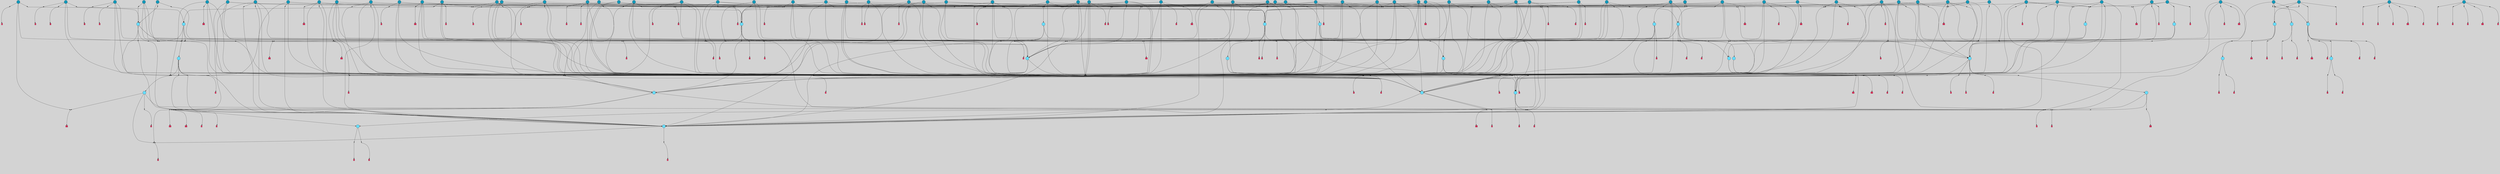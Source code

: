// File exported with GEGELATI v1.3.1
// On the 2024-04-08 17:51:34
// With the File::TPGGraphDotExporter
digraph{
	graph[pad = "0.212, 0.055" bgcolor = lightgray]
	node[shape=circle style = filled label = ""]
		T3 [fillcolor="#66ddff"]
		T4 [fillcolor="#66ddff"]
		T7 [fillcolor="#66ddff"]
		T11 [fillcolor="#66ddff"]
		T24 [fillcolor="#66ddff"]
		T54 [fillcolor="#66ddff"]
		T164 [fillcolor="#66ddff"]
		T207 [fillcolor="#66ddff"]
		T250 [fillcolor="#66ddff"]
		T264 [fillcolor="#66ddff"]
		T311 [fillcolor="#66ddff"]
		T317 [fillcolor="#66ddff"]
		T318 [fillcolor="#66ddff"]
		T365 [fillcolor="#66ddff"]
		T455 [fillcolor="#66ddff"]
		T601 [fillcolor="#66ddff"]
		T630 [fillcolor="#66ddff"]
		T321 [fillcolor="#1199bb"]
		T662 [fillcolor="#66ddff"]
		T663 [fillcolor="#66ddff"]
		T668 [fillcolor="#66ddff"]
		T697 [fillcolor="#1199bb"]
		T700 [fillcolor="#1199bb"]
		T714 [fillcolor="#1199bb"]
		T717 [fillcolor="#1199bb"]
		T758 [fillcolor="#1199bb"]
		T776 [fillcolor="#1199bb"]
		T797 [fillcolor="#1199bb"]
		T801 [fillcolor="#1199bb"]
		T807 [fillcolor="#66ddff"]
		T816 [fillcolor="#1199bb"]
		T821 [fillcolor="#66ddff"]
		T826 [fillcolor="#1199bb"]
		T827 [fillcolor="#1199bb"]
		T831 [fillcolor="#1199bb"]
		T834 [fillcolor="#1199bb"]
		T837 [fillcolor="#1199bb"]
		T839 [fillcolor="#1199bb"]
		T842 [fillcolor="#1199bb"]
		T853 [fillcolor="#66ddff"]
		T862 [fillcolor="#1199bb"]
		T863 [fillcolor="#1199bb"]
		T865 [fillcolor="#1199bb"]
		T867 [fillcolor="#1199bb"]
		T874 [fillcolor="#1199bb"]
		T877 [fillcolor="#1199bb"]
		T879 [fillcolor="#1199bb"]
		T880 [fillcolor="#1199bb"]
		T884 [fillcolor="#1199bb"]
		T887 [fillcolor="#1199bb"]
		T893 [fillcolor="#1199bb"]
		T897 [fillcolor="#1199bb"]
		T898 [fillcolor="#1199bb"]
		T899 [fillcolor="#1199bb"]
		T900 [fillcolor="#1199bb"]
		T901 [fillcolor="#1199bb"]
		T903 [fillcolor="#1199bb"]
		T904 [fillcolor="#1199bb"]
		T905 [fillcolor="#1199bb"]
		T906 [fillcolor="#1199bb"]
		T908 [fillcolor="#1199bb"]
		T909 [fillcolor="#66ddff"]
		T911 [fillcolor="#1199bb"]
		T913 [fillcolor="#1199bb"]
		T914 [fillcolor="#1199bb"]
		T915 [fillcolor="#66ddff"]
		T916 [fillcolor="#66ddff"]
		T917 [fillcolor="#66ddff"]
		T918 [fillcolor="#66ddff"]
		T919 [fillcolor="#66ddff"]
		T920 [fillcolor="#1199bb"]
		T921 [fillcolor="#1199bb"]
		T922 [fillcolor="#1199bb"]
		T924 [fillcolor="#1199bb"]
		T927 [fillcolor="#1199bb"]
		T928 [fillcolor="#1199bb"]
		T929 [fillcolor="#1199bb"]
		T930 [fillcolor="#1199bb"]
		T932 [fillcolor="#1199bb"]
		T933 [fillcolor="#1199bb"]
		T934 [fillcolor="#1199bb"]
		T935 [fillcolor="#1199bb"]
		T936 [fillcolor="#1199bb"]
		T937 [fillcolor="#1199bb"]
		T938 [fillcolor="#1199bb"]
		T939 [fillcolor="#1199bb"]
		T940 [fillcolor="#1199bb"]
		T941 [fillcolor="#1199bb"]
		T942 [fillcolor="#1199bb"]
		T943 [fillcolor="#1199bb"]
		T944 [fillcolor="#1199bb"]
		T945 [fillcolor="#1199bb"]
		T946 [fillcolor="#1199bb"]
		T947 [fillcolor="#1199bb"]
		T948 [fillcolor="#1199bb"]
		T949 [fillcolor="#1199bb"]
		T950 [fillcolor="#1199bb"]
		T951 [fillcolor="#1199bb"]
		T952 [fillcolor="#1199bb"]
		T953 [fillcolor="#1199bb"]
		T954 [fillcolor="#1199bb"]
		T955 [fillcolor="#1199bb"]
		T956 [fillcolor="#1199bb"]
		T957 [fillcolor="#1199bb"]
		T958 [fillcolor="#1199bb"]
		T959 [fillcolor="#1199bb"]
		P13456 [fillcolor="#cccccc" shape=point] //6|
		I13456 [shape=box style=invis label="6|1&2|6#1|7&#92;n10|7&2|0#1|5&#92;n9|4&0|1#2|2&#92;n8|6&0|0#1|0&#92;n"]
		P13456 -> I13456[style=invis]
		A9079 [fillcolor="#ff3366" shape=box margin=0.03 width=0 height=0 label="3"]
		T3 -> P13456 -> A9079
		P13457 [fillcolor="#cccccc" shape=point] //3|
		I13457 [shape=box style=invis label="7|6&2|4#0|2&#92;n10|3&2|7#1|4&#92;n11|6&0|4#0|1&#92;n7|1&0|0#2|6&#92;n7|6&0|3#2|6&#92;n4|0&2|6#0|1&#92;n4|4&2|5#0|2&#92;n4|6&0|4#2|7&#92;n10|0&2|3#1|5&#92;n2|6&0|5#0|2&#92;n1|0&2|3#0|7&#92;n1|6&2|0#0|5&#92;n6|2&0|1#0|7&#92;n9|2&0|3#2|7&#92;n5|3&0|6#0|6&#92;n1|7&2|5#2|3&#92;n8|1&2|7#0|6&#92;n1|0&2|5#2|1&#92;n7|1&2|2#2|5&#92;n7|4&2|6#0|3&#92;n"]
		P13457 -> I13457[style=invis]
		A9080 [fillcolor="#ff3366" shape=box margin=0.03 width=0 height=0 label="4"]
		T3 -> P13457 -> A9080
		P13458 [fillcolor="#cccccc" shape=point] //7|
		I13458 [shape=box style=invis label="0|2&2|4#2|6&#92;n5|3&0|6#0|1&#92;n4|7&2|6#0|5&#92;n7|6&0|7#0|5&#92;n10|7&2|2#1|1&#92;n"]
		P13458 -> I13458[style=invis]
		A9081 [fillcolor="#ff3366" shape=box margin=0.03 width=0 height=0 label="4"]
		T4 -> P13458 -> A9081
		P13459 [fillcolor="#cccccc" shape=point] //0|
		I13459 [shape=box style=invis label="2|5&0|1#0|6&#92;n6|1&2|2#2|7&#92;n8|0&0|3#1|4&#92;n4|3&2|5#2|4&#92;n8|1&2|4#0|0&#92;n6|6&0|1#2|6&#92;n11|7&2|4#2|5&#92;n6|2&2|4#0|2&#92;n8|5&2|4#2|4&#92;n2|1&2|1#2|2&#92;n2|7&2|5#2|6&#92;n9|7&0|5#0|4&#92;n1|2&0|5#2|6&#92;n4|2&2|3#2|7&#92;n3|3&2|1#0|2&#92;n"]
		P13459 -> I13459[style=invis]
		A9082 [fillcolor="#ff3366" shape=box margin=0.03 width=0 height=0 label="5"]
		T4 -> P13459 -> A9082
		P13460 [fillcolor="#cccccc" shape=point] //-3|
		I13460 [shape=box style=invis label="1|6&2|7#0|7&#92;n10|2&0|7#1|3&#92;n9|6&2|7#2|2&#92;n5|3&0|7#0|7&#92;n1|6&2|3#0|0&#92;n2|3&2|3#2|2&#92;n5|1&2|6#0|6&#92;n"]
		P13460 -> I13460[style=invis]
		A9083 [fillcolor="#ff3366" shape=box margin=0.03 width=0 height=0 label="7"]
		T7 -> P13460 -> A9083
		P13461 [fillcolor="#cccccc" shape=point] //5|
		I13461 [shape=box style=invis label="0|5&2|3#0|1&#92;n0|6&2|1#2|4&#92;n6|2&2|6#0|7&#92;n7|4&0|3#0|1&#92;n5|4&0|7#1|6&#92;n9|1&0|5#2|2&#92;n6|3&2|3#1|7&#92;n11|7&2|4#1|6&#92;n2|5&0|1#0|0&#92;n4|7&0|0#0|2&#92;n6|2&0|6#0|0&#92;n2|1&2|6#2|4&#92;n10|0&2|0#1|0&#92;n6|6&2|4#0|6&#92;n"]
		P13461 -> I13461[style=invis]
		A9084 [fillcolor="#ff3366" shape=box margin=0.03 width=0 height=0 label="8"]
		T7 -> P13461 -> A9084
		P13462 [fillcolor="#cccccc" shape=point] //6|
		I13462 [shape=box style=invis label="3|0&2|7#2|2&#92;n3|2&0|4#2|5&#92;n5|1&0|2#1|0&#92;n8|7&0|1#2|0&#92;n8|5&0|3#0|6&#92;n0|2&0|2#2|3&#92;n1|5&2|5#0|5&#92;n5|6&0|6#0|7&#92;n6|7&0|0#2|6&#92;n1|2&2|3#0|0&#92;n7|7&2|3#0|4&#92;n0|7&2|7#0|6&#92;n1|0&2|2#2|7&#92;n4|4&0|1#0|0&#92;n"]
		P13462 -> I13462[style=invis]
		A9085 [fillcolor="#ff3366" shape=box margin=0.03 width=0 height=0 label="11"]
		T11 -> P13462 -> A9085
		P13463 [fillcolor="#cccccc" shape=point] //-4|
		I13463 [shape=box style=invis label="4|1&0|4#2|6&#92;n1|2&2|2#2|0&#92;n1|2&2|0#0|6&#92;n8|4&2|3#2|5&#92;n5|5&2|1#1|0&#92;n"]
		P13463 -> I13463[style=invis]
		A9086 [fillcolor="#ff3366" shape=box margin=0.03 width=0 height=0 label="12"]
		T11 -> P13463 -> A9086
		P13464 [fillcolor="#cccccc" shape=point] //-3|
		I13464 [shape=box style=invis label="8|1&2|3#0|5&#92;n0|6&0|5#0|5&#92;n3|7&2|1#0|6&#92;n3|5&0|1#0|0&#92;n9|5&2|0#0|4&#92;n3|5&0|2#0|3&#92;n10|6&2|4#1|0&#92;n9|4&2|7#2|6&#92;n1|7&2|5#2|2&#92;n"]
		P13464 -> I13464[style=invis]
		A9087 [fillcolor="#ff3366" shape=box margin=0.03 width=0 height=0 label="5"]
		T4 -> P13464 -> A9087
		P13465 [fillcolor="#cccccc" shape=point] //1|
		I13465 [shape=box style=invis label="5|1&0|6#2|7&#92;n2|4&0|4#2|2&#92;n0|6&0|5#0|4&#92;n10|6&2|5#1|6&#92;n9|3&0|1#1|7&#92;n10|3&2|2#1|0&#92;n5|0&0|0#2|1&#92;n11|3&2|3#1|5&#92;n10|3&0|1#1|0&#92;n2|4&0|1#0|1&#92;n0|2&0|3#2|4&#92;n9|2&2|1#2|5&#92;n11|7&2|6#2|6&#92;n"]
		P13465 -> I13465[style=invis]
		T24 -> P13465 -> T7
		P13466 [fillcolor="#cccccc" shape=point] //5|
		I13466 [shape=box style=invis label="3|0&2|0#0|1&#92;n3|0&0|7#0|1&#92;n5|3&0|2#2|6&#92;n4|4&2|4#2|6&#92;n11|2&0|7#1|6&#92;n2|7&2|2#2|5&#92;n9|3&2|6#2|7&#92;n7|7&0|0#0|4&#92;n6|1&2|4#2|3&#92;n5|4&2|0#1|6&#92;n1|3&0|7#0|4&#92;n"]
		P13466 -> I13466[style=invis]
		A9088 [fillcolor="#ff3366" shape=box margin=0.03 width=0 height=0 label="7"]
		T24 -> P13466 -> A9088
		P13467 [fillcolor="#cccccc" shape=point] //-2|
		I13467 [shape=box style=invis label="4|1&0|4#0|3&#92;n4|2&0|5#2|0&#92;n5|5&2|6#0|5&#92;n1|4&0|1#0|2&#92;n6|3&2|7#1|5&#92;n0|4&2|0#0|3&#92;n8|5&2|5#1|2&#92;n10|7&2|7#1|1&#92;n3|4&0|0#2|1&#92;n3|6&2|5#2|5&#92;n8|3&0|1#0|7&#92;n10|0&2|7#1|3&#92;n4|1&2|4#0|1&#92;n9|3&2|0#0|4&#92;n3|6&2|0#0|4&#92;n1|2&0|6#2|1&#92;n4|0&2|1#2|2&#92;n"]
		P13467 -> I13467[style=invis]
		A9089 [fillcolor="#ff3366" shape=box margin=0.03 width=0 height=0 label="14"]
		T24 -> P13467 -> A9089
		P13468 [fillcolor="#cccccc" shape=point] //8|
		I13468 [shape=box style=invis label="9|0&0|1#2|0&#92;n10|1&2|5#1|4&#92;n8|2&2|6#0|4&#92;n2|4&2|5#2|3&#92;n4|2&2|2#0|2&#92;n7|5&0|2#0|0&#92;n8|2&2|1#1|3&#92;n8|7&0|7#2|1&#92;n1|1&0|0#0|7&#92;n5|6&2|5#1|0&#92;n6|6&2|5#0|0&#92;n11|4&0|3#2|6&#92;n4|2&2|4#0|7&#92;n5|6&0|1#2|0&#92;n11|3&0|2#0|7&#92;n"]
		P13468 -> I13468[style=invis]
		A9090 [fillcolor="#ff3366" shape=box margin=0.03 width=0 height=0 label="6"]
		T54 -> P13468 -> A9090
		T54 -> P13466
		P13469 [fillcolor="#cccccc" shape=point] //-10|
		I13469 [shape=box style=invis label="3|6&0|0#0|4&#92;n4|1&2|4#0|1&#92;n5|1&0|1#0|4&#92;n5|5&2|6#0|5&#92;n6|5&0|6#0|3&#92;n11|1&2|0#0|1&#92;n0|7&2|0#0|3&#92;n1|2&0|6#0|1&#92;n8|0&0|4#2|0&#92;n0|4&0|7#2|7&#92;n7|0&2|7#1|3&#92;n3|1&0|5#2|5&#92;n5|1&0|4#0|3&#92;n2|2&0|2#0|0&#92;n8|3&0|1#0|7&#92;n3|0&0|3#0|5&#92;n7|2&0|5#2|0&#92;n6|3&2|7#1|5&#92;n4|7&2|7#2|1&#92;n"]
		P13469 -> I13469[style=invis]
		A9091 [fillcolor="#ff3366" shape=box margin=0.03 width=0 height=0 label="14"]
		T54 -> P13469 -> A9091
		T54 -> P13461
		T164 -> P13459
		P13470 [fillcolor="#cccccc" shape=point] //-1|
		I13470 [shape=box style=invis label="6|4&0|4#2|4&#92;n4|5&2|5#2|4&#92;n9|7&2|5#0|3&#92;n3|7&2|6#0|6&#92;n8|7&0|6#0|4&#92;n2|1&2|0#0|1&#92;n8|6&0|0#2|5&#92;n2|1&0|2#0|3&#92;n6|1&0|7#2|6&#92;n6|3&0|1#1|6&#92;n5|4&2|7#0|4&#92;n0|7&0|4#2|0&#92;n11|0&2|0#2|5&#92;n3|7&2|0#2|7&#92;n8|3&2|7#1|4&#92;n5|7&0|6#0|4&#92;n0|0&2|3#2|3&#92;n5|4&2|1#0|3&#92;n0|4&0|3#2|5&#92;n"]
		P13470 -> I13470[style=invis]
		A9092 [fillcolor="#ff3366" shape=box margin=0.03 width=0 height=0 label="10"]
		T164 -> P13470 -> A9092
		P13471 [fillcolor="#cccccc" shape=point] //-7|
		I13471 [shape=box style=invis label="6|1&0|2#0|3&#92;n1|2&0|1#2|0&#92;n10|3&2|2#1|1&#92;n0|1&0|2#0|7&#92;n4|6&2|7#2|4&#92;n6|0&2|7#0|6&#92;n"]
		P13471 -> I13471[style=invis]
		A9093 [fillcolor="#ff3366" shape=box margin=0.03 width=0 height=0 label="7"]
		T164 -> P13471 -> A9093
		P13472 [fillcolor="#cccccc" shape=point] //-6|
		I13472 [shape=box style=invis label="11|7&0|1#0|6&#92;n3|5&0|1#0|3&#92;n1|5&0|5#0|6&#92;n1|7&2|5#2|2&#92;n0|0&0|2#2|2&#92;n4|4&0|1#0|5&#92;n6|4&2|2#0|2&#92;n0|6&2|5#0|5&#92;n0|3&2|2#2|6&#92;n"]
		P13472 -> I13472[style=invis]
		A9094 [fillcolor="#ff3366" shape=box margin=0.03 width=0 height=0 label="5"]
		T164 -> P13472 -> A9094
		P13473 [fillcolor="#cccccc" shape=point] //4|
		I13473 [shape=box style=invis label="4|3&0|6#0|3&#92;n5|7&2|3#2|2&#92;n5|6&0|7#1|2&#92;n1|4&2|6#0|3&#92;n8|4&2|1#2|5&#92;n9|5&2|4#1|4&#92;n2|4&0|5#0|7&#92;n10|0&0|6#1|3&#92;n3|0&0|6#0|2&#92;n2|7&2|7#2|6&#92;n5|2&0|5#1|5&#92;n10|4&2|5#1|7&#92;n4|0&0|4#2|4&#92;n11|1&0|4#2|6&#92;n10|6&2|0#1|4&#92;n9|7&0|3#1|4&#92;n4|5&2|7#0|6&#92;n11|5&2|6#2|3&#92;n0|3&0|5#0|1&#92;n"]
		P13473 -> I13473[style=invis]
		A9095 [fillcolor="#ff3366" shape=box margin=0.03 width=0 height=0 label="13"]
		T164 -> P13473 -> A9095
		P13474 [fillcolor="#cccccc" shape=point] //7|
		I13474 [shape=box style=invis label="7|0&2|1#2|0&#92;n9|7&2|1#1|7&#92;n8|2&0|1#1|0&#92;n6|6&0|2#1|1&#92;n2|2&0|5#0|0&#92;n5|7&0|0#2|1&#92;n5|1&2|5#1|5&#92;n4|7&2|4#2|3&#92;n10|5&2|2#1|5&#92;n1|3&2|2#2|0&#92;n10|2&2|6#1|5&#92;n"]
		P13474 -> I13474[style=invis]
		A9096 [fillcolor="#ff3366" shape=box margin=0.03 width=0 height=0 label="1"]
		T207 -> P13474 -> A9096
		P13475 [fillcolor="#cccccc" shape=point] //-3|
		I13475 [shape=box style=invis label="3|7&0|0#0|2&#92;n11|5&0|1#1|1&#92;n4|1&0|6#2|6&#92;n4|0&0|1#0|5&#92;n"]
		P13475 -> I13475[style=invis]
		T207 -> P13475 -> T24
		P13476 [fillcolor="#cccccc" shape=point] //5|
		I13476 [shape=box style=invis label="8|1&2|6#0|6&#92;n3|0&0|7#0|1&#92;n11|3&0|2#2|6&#92;n4|4&2|4#2|6&#92;n11|2&0|7#1|6&#92;n2|7&2|2#2|5&#92;n7|7&0|0#0|4&#92;n6|1&2|4#2|3&#92;n5|4&2|0#1|6&#92;n3|0&2|0#0|1&#92;n1|3&0|7#0|4&#92;n"]
		P13476 -> I13476[style=invis]
		A9097 [fillcolor="#ff3366" shape=box margin=0.03 width=0 height=0 label="7"]
		T207 -> P13476 -> A9097
		P13477 [fillcolor="#cccccc" shape=point] //5|
		I13477 [shape=box style=invis label="10|4&2|6#1|2&#92;n8|4&0|1#1|0&#92;n0|4&2|6#0|0&#92;n8|4&2|5#2|1&#92;n7|5&2|5#1|0&#92;n3|6&0|6#2|2&#92;n1|7&0|7#0|5&#92;n2|0&0|7#2|4&#92;n9|4&2|6#2|7&#92;n2|6&2|2#0|0&#92;n11|7&2|7#0|7&#92;n5|5&0|0#0|1&#92;n10|1&0|0#1|0&#92;n7|3&0|1#2|5&#92;n9|2&2|7#1|5&#92;n9|0&2|5#1|2&#92;n1|6&2|4#2|2&#92;n3|3&2|2#0|7&#92;n1|6&2|0#0|0&#92;n6|4&2|6#1|0&#92;n"]
		P13477 -> I13477[style=invis]
		A9098 [fillcolor="#ff3366" shape=box margin=0.03 width=0 height=0 label="1"]
		T207 -> P13477 -> A9098
		P13478 [fillcolor="#cccccc" shape=point] //7|
		I13478 [shape=box style=invis label="6|1&2|6#2|7&#92;n7|0&2|4#2|3&#92;n3|3&0|7#0|6&#92;n5|4&0|2#2|4&#92;n8|5&2|6#2|7&#92;n0|0&2|3#0|3&#92;n5|4&2|4#2|6&#92;n"]
		P13478 -> I13478[style=invis]
		T207 -> P13478 -> T4
		P13479 [fillcolor="#cccccc" shape=point] //8|
		I13479 [shape=box style=invis label="5|4&2|1#1|0&#92;n3|0&0|3#2|0&#92;n3|7&2|2#0|6&#92;n6|6&0|2#2|4&#92;n0|0&0|2#0|6&#92;n"]
		P13479 -> I13479[style=invis]
		T250 -> P13479 -> T164
		P13480 [fillcolor="#cccccc" shape=point] //5|
		I13480 [shape=box style=invis label="3|0&2|0#2|1&#92;n3|0&0|7#0|1&#92;n5|3&0|2#2|6&#92;n4|4&2|4#2|6&#92;n5|4&2|0#1|6&#92;n2|7&2|2#2|5&#92;n1|3&0|7#0|4&#92;n11|6&2|2#0|7&#92;n7|7&0|0#0|4&#92;n6|1&2|4#2|3&#92;n11|0&0|7#1|6&#92;n9|3&2|6#2|7&#92;n"]
		P13480 -> I13480[style=invis]
		A9099 [fillcolor="#ff3366" shape=box margin=0.03 width=0 height=0 label="7"]
		T250 -> P13480 -> A9099
		P13481 [fillcolor="#cccccc" shape=point] //7|
		I13481 [shape=box style=invis label="7|4&2|7#0|4&#92;n4|6&0|1#2|5&#92;n2|1&2|3#0|0&#92;n4|3&2|0#0|1&#92;n0|0&2|7#2|7&#92;n7|7&0|5#2|3&#92;n5|0&2|1#2|2&#92;n10|0&0|4#1|2&#92;n4|4&0|7#0|0&#92;n6|7&0|2#0|1&#92;n1|4&2|5#0|4&#92;n"]
		P13481 -> I13481[style=invis]
		A9100 [fillcolor="#ff3366" shape=box margin=0.03 width=0 height=0 label="0"]
		T250 -> P13481 -> A9100
		T250 -> P13466
		P13482 [fillcolor="#cccccc" shape=point] //10|
		I13482 [shape=box style=invis label="6|1&2|4#2|3&#92;n3|0&0|7#0|1&#92;n5|3&0|2#2|6&#92;n4|4&0|4#2|6&#92;n5|4&2|0#1|6&#92;n10|5&0|6#1|5&#92;n2|5&2|1#2|2&#92;n1|3&0|7#0|4&#92;n3|0&2|0#0|1&#92;n11|2&0|5#1|6&#92;n9|3&2|6#2|7&#92;n7|7&0|0#0|4&#92;n"]
		P13482 -> I13482[style=invis]
		A9101 [fillcolor="#ff3366" shape=box margin=0.03 width=0 height=0 label="7"]
		T250 -> P13482 -> A9101
		P13483 [fillcolor="#cccccc" shape=point] //-2|
		I13483 [shape=box style=invis label="11|7&2|0#1|7&#92;n4|3&0|1#2|5&#92;n0|4&2|4#2|7&#92;n1|6&0|0#0|4&#92;n4|0&0|0#0|5&#92;n0|6&2|3#2|0&#92;n9|6&2|5#1|3&#92;n0|7&2|1#2|5&#92;n4|4&0|5#0|1&#92;n10|4&0|0#1|0&#92;n"]
		P13483 -> I13483[style=invis]
		A9102 [fillcolor="#ff3366" shape=box margin=0.03 width=0 height=0 label="12"]
		T264 -> P13483 -> A9102
		P13484 [fillcolor="#cccccc" shape=point] //-3|
		I13484 [shape=box style=invis label="7|2&2|4#0|2&#92;n4|1&2|6#0|1&#92;n11|6&0|4#0|1&#92;n7|1&0|0#2|6&#92;n6|2&0|1#0|7&#92;n10|3&2|7#1|4&#92;n3|5&2|3#0|1&#92;n4|4&2|5#0|2&#92;n4|6&0|4#2|7&#92;n2|5&0|5#0|2&#92;n10|0&2|3#1|4&#92;n0|1&2|7#0|6&#92;n7|6&0|3#2|6&#92;n1|3&0|6#2|0&#92;n5|3&0|6#0|6&#92;n1|4&2|5#2|3&#92;n1|6&2|0#0|5&#92;n9|2&0|3#2|7&#92;n7|1&2|2#2|5&#92;n"]
		P13484 -> I13484[style=invis]
		T264 -> P13484 -> T207
		P13485 [fillcolor="#cccccc" shape=point] //2|
		I13485 [shape=box style=invis label="4|1&0|4#2|6&#92;n5|5&2|1#1|0&#92;n1|0&2|0#0|6&#92;n8|4&2|3#2|5&#92;n"]
		P13485 -> I13485[style=invis]
		T264 -> P13485 -> T11
		P13486 [fillcolor="#cccccc" shape=point] //2|
		I13486 [shape=box style=invis label="11|0&2|3#0|7&#92;n10|4&2|5#1|6&#92;n4|7&0|2#2|3&#92;n6|0&2|6#0|6&#92;n9|0&0|7#0|5&#92;n7|2&2|4#1|2&#92;n5|1&2|6#2|7&#92;n"]
		P13486 -> I13486[style=invis]
		T311 -> P13486 -> T7
		P13487 [fillcolor="#cccccc" shape=point] //5|
		I13487 [shape=box style=invis label="5|4&2|0#1|6&#92;n3|0&0|7#0|1&#92;n5|3&0|2#2|6&#92;n11|2&0|7#1|6&#92;n2|7&2|2#2|5&#92;n9|3&2|6#2|7&#92;n7|7&0|0#0|4&#92;n6|1&2|4#2|3&#92;n3|0&2|0#0|1&#92;n1|3&2|7#0|4&#92;n"]
		P13487 -> I13487[style=invis]
		A9103 [fillcolor="#ff3366" shape=box margin=0.03 width=0 height=0 label="7"]
		T311 -> P13487 -> A9103
		T311 -> P13483
		P13488 [fillcolor="#cccccc" shape=point] //-1|
		I13488 [shape=box style=invis label="1|7&2|1#0|6&#92;n8|1&2|3#0|5&#92;n10|6&2|7#1|0&#92;n1|7&2|5#0|2&#92;n0|3&0|3#2|2&#92;n3|5&0|1#0|0&#92;n3|5&0|2#0|3&#92;n1|5&2|0#0|4&#92;n5|7&2|2#2|5&#92;n4|0&2|3#0|3&#92;n"]
		P13488 -> I13488[style=invis]
		T311 -> P13488 -> T3
		P13489 [fillcolor="#cccccc" shape=point] //2|
		I13489 [shape=box style=invis label="4|1&0|5#0|1&#92;n6|4&0|7#2|4&#92;n10|5&2|6#1|4&#92;n9|2&0|4#2|3&#92;n6|2&2|3#1|7&#92;n8|1&0|2#0|3&#92;n4|0&2|0#0|1&#92;n"]
		P13489 -> I13489[style=invis]
		T311 -> P13489 -> T54
		P13490 [fillcolor="#cccccc" shape=point] //7|
		I13490 [shape=box style=invis label="9|6&2|6#1|3&#92;n9|7&2|0#1|7&#92;n3|0&2|0#0|0&#92;n1|6&0|0#0|4&#92;n7|4&0|3#0|1&#92;n"]
		P13490 -> I13490[style=invis]
		A9104 [fillcolor="#ff3366" shape=box margin=0.03 width=0 height=0 label="12"]
		T318 -> P13490 -> A9104
		P13491 [fillcolor="#cccccc" shape=point] //-9|
		I13491 [shape=box style=invis label="7|1&0|0#2|6&#92;n1|6&0|4#2|7&#92;n7|6&2|4#0|2&#92;n10|7&2|1#1|3&#92;n7|6&0|3#2|6&#92;n4|0&2|2#2|1&#92;n1|0&0|5#2|3&#92;n6|1&2|6#1|1&#92;n7|4&2|6#1|0&#92;n9|5&0|1#0|2&#92;n9|2&0|3#0|7&#92;n6|0&2|7#0|6&#92;n10|5&2|3#1|5&#92;n10|0&2|7#1|4&#92;n1|0&2|3#0|7&#92;n5|2&0|6#0|6&#92;n2|6&0|1#0|2&#92;n7|4&2|5#0|3&#92;n3|6&2|4#0|5&#92;n1|6&2|0#0|5&#92;n"]
		P13491 -> I13491[style=invis]
		A9105 [fillcolor="#ff3366" shape=box margin=0.03 width=0 height=0 label="4"]
		T318 -> P13491 -> A9105
		P13492 [fillcolor="#cccccc" shape=point] //-7|
		I13492 [shape=box style=invis label="9|1&2|7#2|1&#92;n7|0&2|0#2|7&#92;n2|3&2|3#2|2&#92;n8|5&2|1#0|3&#92;n5|5&0|7#0|1&#92;n1|6&2|7#0|7&#92;n10|2&0|7#1|3&#92;n6|4&2|2#2|4&#92;n0|6&2|5#0|2&#92;n"]
		P13492 -> I13492[style=invis]
		A9106 [fillcolor="#ff3366" shape=box margin=0.03 width=0 height=0 label="7"]
		T318 -> P13492 -> A9106
		P13493 [fillcolor="#cccccc" shape=point] //3|
		I13493 [shape=box style=invis label="7|6&2|4#0|2&#92;n10|3&2|7#1|4&#92;n11|6&0|4#0|1&#92;n7|1&0|0#2|6&#92;n7|6&0|3#2|6&#92;n4|0&2|6#0|1&#92;n4|4&2|5#0|2&#92;n4|6&0|4#2|7&#92;n10|0&2|3#1|5&#92;n2|6&0|5#0|2&#92;n1|0&2|3#0|7&#92;n1|6&2|0#0|5&#92;n6|2&0|1#0|7&#92;n9|2&0|3#2|7&#92;n5|3&0|6#0|6&#92;n1|7&2|5#2|3&#92;n8|1&2|7#0|6&#92;n1|0&2|5#2|1&#92;n7|1&2|2#2|5&#92;n7|4&2|6#0|3&#92;n"]
		P13493 -> I13493[style=invis]
		A9107 [fillcolor="#ff3366" shape=box margin=0.03 width=0 height=0 label="4"]
		T317 -> P13493 -> A9107
		P13494 [fillcolor="#cccccc" shape=point] //6|
		I13494 [shape=box style=invis label="6|1&2|6#1|7&#92;n10|7&2|0#1|5&#92;n9|4&0|1#2|2&#92;n8|6&0|0#1|0&#92;n"]
		P13494 -> I13494[style=invis]
		A9108 [fillcolor="#ff3366" shape=box margin=0.03 width=0 height=0 label="3"]
		T317 -> P13494 -> A9108
		P13495 [fillcolor="#cccccc" shape=point] //-9|
		I13495 [shape=box style=invis label="11|5&0|0#2|6&#92;n8|5&2|3#2|1&#92;n7|1&0|6#1|3&#92;n11|4&0|2#0|1&#92;n9|0&2|7#1|6&#92;n10|1&0|3#1|6&#92;n0|3&0|4#2|5&#92;n5|7&2|3#1|6&#92;n2|0&2|1#0|7&#92;n"]
		P13495 -> I13495[style=invis]
		A9109 [fillcolor="#ff3366" shape=box margin=0.03 width=0 height=0 label="2"]
		T318 -> P13495 -> A9109
		P13496 [fillcolor="#cccccc" shape=point] //-1|
		I13496 [shape=box style=invis label="1|7&2|1#0|6&#92;n8|1&2|3#0|5&#92;n10|6&2|7#1|0&#92;n1|7&2|5#0|2&#92;n0|3&0|3#2|2&#92;n3|5&0|1#0|0&#92;n3|5&0|2#0|3&#92;n1|5&2|0#0|4&#92;n5|7&2|2#2|5&#92;n4|0&2|3#0|3&#92;n"]
		P13496 -> I13496[style=invis]
		T318 -> P13496 -> T317
		P13497 [fillcolor="#cccccc" shape=point] //2|
		I13497 [shape=box style=invis label="11|2&2|1#2|2&#92;n0|1&0|0#0|6&#92;n9|2&0|4#2|2&#92;n9|7&2|0#0|0&#92;n4|5&0|6#2|7&#92;n6|7&0|2#0|1&#92;n5|6&0|2#1|0&#92;n11|6&2|1#2|1&#92;n11|0&0|0#2|3&#92;n8|4&0|7#1|1&#92;n11|3&0|7#1|6&#92;n9|2&2|1#2|5&#92;n11|7&0|2#0|2&#92;n"]
		P13497 -> I13497[style=invis]
		T365 -> P13497 -> T3
		P13498 [fillcolor="#cccccc" shape=point] //4|
		I13498 [shape=box style=invis label="7|1&0|6#0|1&#92;n6|7&2|7#1|7&#92;n10|1&2|1#1|1&#92;n9|6&2|2#1|4&#92;n4|7&0|4#2|2&#92;n9|6&0|5#1|1&#92;n10|0&2|6#1|6&#92;n5|1&0|1#2|3&#92;n10|1&0|5#1|0&#92;n3|4&2|3#0|0&#92;n8|2&0|5#2|4&#92;n1|6&2|0#0|0&#92;n2|3&0|1#2|6&#92;n5|2&2|2#1|6&#92;n2|2&0|1#2|1&#92;n3|1&2|7#0|3&#92;n6|7&2|3#0|4&#92;n"]
		P13498 -> I13498[style=invis]
		A9110 [fillcolor="#ff3366" shape=box margin=0.03 width=0 height=0 label="10"]
		T365 -> P13498 -> A9110
		P13499 [fillcolor="#cccccc" shape=point] //3|
		I13499 [shape=box style=invis label="4|7&0|7#2|7&#92;n11|5&2|6#0|2&#92;n5|5&2|6#2|0&#92;n3|2&0|6#0|3&#92;n10|2&2|5#1|5&#92;n9|4&2|3#1|5&#92;n2|5&2|7#2|4&#92;n11|3&2|5#1|0&#92;n7|0&0|7#2|1&#92;n1|2&0|5#0|1&#92;n"]
		P13499 -> I13499[style=invis]
		A9111 [fillcolor="#ff3366" shape=box margin=0.03 width=0 height=0 label="5"]
		T365 -> P13499 -> A9111
		P13500 [fillcolor="#cccccc" shape=point] //2|
		I13500 [shape=box style=invis label="9|0&0|7#0|5&#92;n10|4&2|5#1|6&#92;n4|7&0|2#2|3&#92;n6|0&2|6#0|6&#92;n11|0&2|3#0|7&#92;n7|0&2|4#1|2&#92;n6|3&2|6#2|1&#92;n5|1&2|6#2|7&#92;n"]
		P13500 -> I13500[style=invis]
		T455 -> P13500 -> T7
		T455 -> P13489
		P13501 [fillcolor="#cccccc" shape=point] //4|
		I13501 [shape=box style=invis label="6|0&2|6#0|7&#92;n11|2&0|3#1|2&#92;n11|3&0|7#1|5&#92;n10|4&2|6#1|6&#92;n1|0&2|7#0|6&#92;n4|4&2|6#0|2&#92;n4|7&0|2#2|3&#92;n1|7&0|4#2|3&#92;n9|0&0|7#0|0&#92;n"]
		P13501 -> I13501[style=invis]
		T455 -> P13501 -> T7
		P13502 [fillcolor="#cccccc" shape=point] //-3|
		I13502 [shape=box style=invis label="6|1&0|5#0|3&#92;n10|0&2|7#1|6&#92;n0|1&0|2#0|7&#92;n6|2&0|3#2|7&#92;n4|6&2|7#2|4&#92;n"]
		P13502 -> I13502[style=invis]
		A9112 [fillcolor="#ff3366" shape=box margin=0.03 width=0 height=0 label="7"]
		T455 -> P13502 -> A9112
		P13503 [fillcolor="#cccccc" shape=point] //7|
		I13503 [shape=box style=invis label="10|5&0|6#1|7&#92;n4|3&2|6#0|3&#92;n8|4&0|6#1|2&#92;n3|0&2|0#2|3&#92;n5|6&2|3#0|4&#92;n0|7&2|1#0|5&#92;n8|7&2|2#2|5&#92;n9|1&0|0#1|0&#92;n10|1&2|1#1|4&#92;n3|3&2|7#0|4&#92;n5|2&2|3#0|4&#92;n2|0&2|6#2|2&#92;n1|7&0|1#0|7&#92;n"]
		P13503 -> I13503[style=invis]
		T455 -> P13503 -> T365
		P13504 [fillcolor="#cccccc" shape=point] //-4|
		I13504 [shape=box style=invis label="10|6&2|6#1|6&#92;n7|7&2|4#0|2&#92;n4|1&2|6#0|1&#92;n10|3&2|7#1|4&#92;n3|6&0|4#0|5&#92;n2|5&0|5#0|2&#92;n4|6&0|4#0|1&#92;n3|5&2|3#0|1&#92;n4|4&2|5#0|2&#92;n9|2&0|3#2|7&#92;n10|0&2|3#1|4&#92;n7|1&0|0#2|6&#92;n4|6&0|4#2|7&#92;n1|7&0|2#2|4&#92;n1|7&0|6#2|0&#92;n5|3&0|6#0|5&#92;n7|6&0|3#2|6&#92;n1|6&2|0#0|5&#92;n1|4&2|5#2|3&#92;n7|1&2|2#2|5&#92;n"]
		P13504 -> I13504[style=invis]
		T601 -> P13504 -> T207
		T601 -> P13485
		P13505 [fillcolor="#cccccc" shape=point] //3|
		I13505 [shape=box style=invis label="7|2&0|2#2|4&#92;n0|4&0|6#2|7&#92;n9|0&0|1#2|2&#92;n8|6&0|0#1|0&#92;n"]
		P13505 -> I13505[style=invis]
		A9113 [fillcolor="#ff3366" shape=box margin=0.03 width=0 height=0 label="3"]
		T601 -> P13505 -> A9113
		P13506 [fillcolor="#cccccc" shape=point] //6|
		I13506 [shape=box style=invis label="4|4&0|7#2|7&#92;n10|6&0|1#1|3&#92;n7|5&0|2#0|7&#92;n10|7&0|1#1|5&#92;n9|0&2|1#1|0&#92;n"]
		P13506 -> I13506[style=invis]
		A9114 [fillcolor="#ff3366" shape=box margin=0.03 width=0 height=0 label="7"]
		T630 -> P13506 -> A9114
		P13507 [fillcolor="#cccccc" shape=point] //2|
		I13507 [shape=box style=invis label="0|2&2|6#2|6&#92;n7|0&2|7#1|7&#92;n10|7&0|5#1|6&#92;n0|5&2|7#0|4&#92;n3|1&0|1#2|6&#92;n4|7&0|2#0|6&#92;n"]
		P13507 -> I13507[style=invis]
		T630 -> P13507 -> T164
		T630 -> P13503
		P13508 [fillcolor="#cccccc" shape=point] //7|
		I13508 [shape=box style=invis label="0|3&2|7#2|1&#92;n3|7&0|1#0|3&#92;n3|1&0|3#2|1&#92;n5|0&0|0#0|2&#92;n9|0&2|2#0|7&#92;n2|5&2|6#0|0&#92;n9|4&2|7#2|6&#92;n8|4&2|6#0|2&#92;n9|5&2|1#0|2&#92;n8|1&2|5#0|5&#92;n9|5&2|0#2|4&#92;n11|2&0|3#0|4&#92;n"]
		P13508 -> I13508[style=invis]
		A9115 [fillcolor="#ff3366" shape=box margin=0.03 width=0 height=0 label="5"]
		T630 -> P13508 -> A9115
		T321 -> P13490
		T321 -> P13491
		P13509 [fillcolor="#cccccc" shape=point] //-7|
		I13509 [shape=box style=invis label="9|5&2|0#2|6&#92;n11|4&0|6#0|1&#92;n0|3&0|4#2|5&#92;n8|5&2|3#2|1&#92;n9|0&2|7#1|6&#92;n2|0&2|1#0|5&#92;n5|7&2|3#1|6&#92;n4|1&0|5#2|6&#92;n0|1&2|3#0|2&#92;n10|3&2|1#1|7&#92;n"]
		P13509 -> I13509[style=invis]
		T321 -> P13509 -> T250
		T321 -> P13508
		T321 -> P13503
		P13510 [fillcolor="#cccccc" shape=point] //7|
		I13510 [shape=box style=invis label="7|4&2|1#2|4&#92;n1|1&2|1#0|4&#92;n10|3&0|3#1|2&#92;n8|0&0|4#1|2&#92;n7|6&0|5#0|5&#92;n0|0&2|7#2|7&#92;n6|7&0|2#0|6&#92;n4|3&2|0#0|1&#92;n4|6&0|7#2|5&#92;n7|4&2|7#0|4&#92;n2|0&2|0#2|6&#92;n8|3&0|6#1|5&#92;n"]
		P13510 -> I13510[style=invis]
		A9116 [fillcolor="#ff3366" shape=box margin=0.03 width=0 height=0 label="0"]
		T663 -> P13510 -> A9116
		P13511 [fillcolor="#cccccc" shape=point] //6|
		I13511 [shape=box style=invis label="6|1&2|6#1|7&#92;n10|7&2|0#1|5&#92;n9|4&0|1#2|2&#92;n8|6&0|0#1|0&#92;n"]
		P13511 -> I13511[style=invis]
		A9117 [fillcolor="#ff3366" shape=box margin=0.03 width=0 height=0 label="3"]
		T662 -> P13511 -> A9117
		P13512 [fillcolor="#cccccc" shape=point] //-1|
		I13512 [shape=box style=invis label="1|7&2|1#0|6&#92;n8|1&2|3#0|5&#92;n10|6&2|7#1|0&#92;n1|7&2|5#0|2&#92;n0|3&0|3#2|2&#92;n3|5&0|1#0|0&#92;n3|5&0|2#0|3&#92;n1|5&2|0#0|4&#92;n5|7&2|2#2|5&#92;n4|0&2|3#0|3&#92;n"]
		P13512 -> I13512[style=invis]
		T663 -> P13512 -> T662
		P13513 [fillcolor="#cccccc" shape=point] //7|
		I13513 [shape=box style=invis label="9|6&2|6#1|3&#92;n9|7&2|0#1|7&#92;n3|0&2|0#0|0&#92;n1|6&0|0#0|4&#92;n7|4&0|3#0|1&#92;n"]
		P13513 -> I13513[style=invis]
		A9118 [fillcolor="#ff3366" shape=box margin=0.03 width=0 height=0 label="12"]
		T663 -> P13513 -> A9118
		P13514 [fillcolor="#cccccc" shape=point] //-9|
		I13514 [shape=box style=invis label="11|5&0|0#2|6&#92;n8|5&2|3#2|1&#92;n7|1&0|6#1|3&#92;n11|4&0|2#0|1&#92;n9|0&2|7#1|6&#92;n10|1&0|3#1|6&#92;n0|3&0|4#2|5&#92;n5|7&2|3#1|6&#92;n2|0&2|1#0|7&#92;n"]
		P13514 -> I13514[style=invis]
		A9119 [fillcolor="#ff3366" shape=box margin=0.03 width=0 height=0 label="2"]
		T663 -> P13514 -> A9119
		P13515 [fillcolor="#cccccc" shape=point] //3|
		I13515 [shape=box style=invis label="7|6&2|4#0|2&#92;n10|3&2|7#1|4&#92;n11|6&0|4#0|1&#92;n7|1&0|0#2|6&#92;n7|6&0|3#2|6&#92;n4|0&2|6#0|1&#92;n4|4&2|5#0|2&#92;n4|6&0|4#2|7&#92;n10|0&2|3#1|5&#92;n2|6&0|5#0|2&#92;n1|0&2|3#0|7&#92;n1|6&2|0#0|5&#92;n6|2&0|1#0|7&#92;n9|2&0|3#2|7&#92;n5|3&0|6#0|6&#92;n1|7&2|5#2|3&#92;n8|1&2|7#0|6&#92;n1|0&2|5#2|1&#92;n7|1&2|2#2|5&#92;n7|4&2|6#0|3&#92;n"]
		P13515 -> I13515[style=invis]
		A9120 [fillcolor="#ff3366" shape=box margin=0.03 width=0 height=0 label="4"]
		T662 -> P13515 -> A9120
		P13516 [fillcolor="#cccccc" shape=point] //-2|
		I13516 [shape=box style=invis label="9|1&2|7#2|1&#92;n10|2&2|2#1|6&#92;n7|0&2|6#2|7&#92;n10|2&0|7#1|3&#92;n2|3&2|3#2|2&#92;n5|5&0|7#1|1&#92;n1|6&2|7#0|7&#92;n8|5&2|1#0|3&#92;n0|6&2|5#0|2&#92;n"]
		P13516 -> I13516[style=invis]
		A9121 [fillcolor="#ff3366" shape=box margin=0.03 width=0 height=0 label="7"]
		T663 -> P13516 -> A9121
		P13517 [fillcolor="#cccccc" shape=point] //-5|
		I13517 [shape=box style=invis label="0|7&0|6#2|1&#92;n3|5&0|7#2|7&#92;n1|0&0|7#0|4&#92;n0|5&0|3#2|4&#92;n2|1&2|4#0|4&#92;n6|5&2|4#1|4&#92;n11|7&2|2#2|2&#92;n"]
		P13517 -> I13517[style=invis]
		T668 -> P13517 -> T7
		P13518 [fillcolor="#cccccc" shape=point] //-2|
		I13518 [shape=box style=invis label="9|0&2|5#0|2&#92;n3|4&2|2#2|2&#92;n11|5&2|5#2|7&#92;n3|5&2|2#0|3&#92;n0|0&2|1#0|0&#92;n"]
		P13518 -> I13518[style=invis]
		A9122 [fillcolor="#ff3366" shape=box margin=0.03 width=0 height=0 label="7"]
		T668 -> P13518 -> A9122
		T668 -> P13503
		T668 -> P13485
		T697 -> P13503
		P13519 [fillcolor="#cccccc" shape=point] //2|
		I13519 [shape=box style=invis label="3|5&0|7#2|7&#92;n2|5&0|4#0|4&#92;n3|0&0|7#0|4&#92;n0|5&0|3#2|4&#92;n6|5&0|4#2|2&#92;n0|7&0|6#2|1&#92;n"]
		P13519 -> I13519[style=invis]
		T697 -> P13519 -> T7
		T697 -> P13509
		T697 -> P13503
		T700 -> P13503
		P13520 [fillcolor="#cccccc" shape=point] //9|
		I13520 [shape=box style=invis label="10|3&0|5#1|7&#92;n9|0&2|4#2|2&#92;n"]
		P13520 -> I13520[style=invis]
		A9123 [fillcolor="#ff3366" shape=box margin=0.03 width=0 height=0 label="3"]
		T700 -> P13520 -> A9123
		P13521 [fillcolor="#cccccc" shape=point] //-3|
		I13521 [shape=box style=invis label="6|4&0|3#1|1&#92;n0|0&0|6#2|2&#92;n10|6&2|6#1|4&#92;n0|2&2|7#0|0&#92;n10|7&0|5#1|2&#92;n7|5&0|1#0|3&#92;n7|1&0|7#0|7&#92;n3|5&0|0#2|5&#92;n"]
		P13521 -> I13521[style=invis]
		T700 -> P13521 -> T164
		T700 -> P13505
		T700 -> P13464
		P13522 [fillcolor="#cccccc" shape=point] //2|
		I13522 [shape=box style=invis label="2|3&2|0#0|4&#92;n7|1&0|6#0|1&#92;n11|7&2|7#1|7&#92;n5|1&0|1#2|3&#92;n6|6&0|0#1|7&#92;n6|4&2|6#0|0&#92;n2|2&0|1#2|1&#92;n9|0&2|7#0|5&#92;n2|3&0|1#2|6&#92;n8|2&0|5#0|4&#92;n0|1&2|1#0|1&#92;n8|5&2|1#2|2&#92;n5|2&2|2#1|6&#92;n6|7&2|3#0|4&#92;n10|0&2|6#1|6&#92;n10|1&2|6#1|3&#92;n"]
		P13522 -> I13522[style=invis]
		T714 -> P13522 -> T668
		P13523 [fillcolor="#cccccc" shape=point] //6|
		I13523 [shape=box style=invis label="8|7&0|0#0|5&#92;n4|6&2|1#2|4&#92;n7|2&2|3#2|7&#92;n6|0&0|0#0|0&#92;n5|0&2|2#0|6&#92;n"]
		P13523 -> I13523[style=invis]
		T714 -> P13523 -> T630
		T714 -> P13503
		T714 -> P13503
		P13524 [fillcolor="#cccccc" shape=point] //-1|
		I13524 [shape=box style=invis label="0|7&2|6#2|1&#92;n8|3&0|5#2|5&#92;n3|5&0|7#2|7&#92;n2|1&2|4#0|4&#92;n0|5&0|3#2|4&#92;n1|0&0|7#0|4&#92;n6|5&2|4#1|4&#92;n11|7&2|2#2|2&#92;n"]
		P13524 -> I13524[style=invis]
		T714 -> P13524 -> T7
		P13525 [fillcolor="#cccccc" shape=point] //5|
		I13525 [shape=box style=invis label="9|4&2|3#1|3&#92;n0|4&2|4#0|5&#92;n6|1&2|6#2|5&#92;n4|0&0|5#2|0&#92;n"]
		P13525 -> I13525[style=invis]
		A9124 [fillcolor="#ff3366" shape=box margin=0.03 width=0 height=0 label="7"]
		T717 -> P13525 -> A9124
		P13526 [fillcolor="#cccccc" shape=point] //7|
		I13526 [shape=box style=invis label="7|4&2|1#2|4&#92;n1|1&2|1#0|4&#92;n10|3&0|3#1|2&#92;n8|0&0|4#1|2&#92;n7|6&0|5#0|5&#92;n0|0&2|7#2|7&#92;n6|7&0|2#0|6&#92;n4|3&2|0#0|1&#92;n4|6&0|7#2|5&#92;n7|4&2|7#0|4&#92;n2|0&2|0#2|6&#92;n8|3&0|6#1|5&#92;n"]
		P13526 -> I13526[style=invis]
		A9125 [fillcolor="#ff3366" shape=box margin=0.03 width=0 height=0 label="0"]
		T717 -> P13526 -> A9125
		P13527 [fillcolor="#cccccc" shape=point] //-9|
		I13527 [shape=box style=invis label="11|5&0|0#2|6&#92;n8|5&2|3#2|1&#92;n7|1&0|6#1|3&#92;n11|4&0|2#0|1&#92;n9|0&2|7#1|6&#92;n10|1&0|3#1|6&#92;n0|3&0|4#2|5&#92;n5|7&2|3#1|6&#92;n2|0&2|1#0|7&#92;n"]
		P13527 -> I13527[style=invis]
		A9126 [fillcolor="#ff3366" shape=box margin=0.03 width=0 height=0 label="2"]
		T717 -> P13527 -> A9126
		P13528 [fillcolor="#cccccc" shape=point] //10|
		I13528 [shape=box style=invis label="7|3&0|3#0|1&#92;n9|6&2|6#1|3&#92;n7|6&0|1#1|5&#92;n1|6&0|3#0|5&#92;n4|6&2|0#0|6&#92;n3|0&2|4#0|0&#92;n"]
		P13528 -> I13528[style=invis]
		A9127 [fillcolor="#ff3366" shape=box margin=0.03 width=0 height=0 label="12"]
		T717 -> P13528 -> A9127
		P13529 [fillcolor="#cccccc" shape=point] //-6|
		I13529 [shape=box style=invis label="5|5&0|7#1|1&#92;n10|2&2|2#1|6&#92;n7|0&2|6#2|7&#92;n10|2&0|7#1|3&#92;n10|0&2|6#1|0&#92;n8|5&2|1#0|6&#92;n11|2&2|1#0|4&#92;n"]
		P13529 -> I13529[style=invis]
		A9128 [fillcolor="#ff3366" shape=box margin=0.03 width=0 height=0 label="7"]
		T717 -> P13529 -> A9128
		P13530 [fillcolor="#cccccc" shape=point] //2|
		I13530 [shape=box style=invis label="7|5&0|2#0|0&#92;n10|6&2|1#1|3&#92;n0|4&2|2#0|2&#92;n7|0&2|4#1|2&#92;n9|0&2|1#1|0&#92;n10|7&0|1#1|5&#92;n4|4&0|7#2|7&#92;n"]
		P13530 -> I13530[style=invis]
		T758 -> P13530 -> T311
		P13531 [fillcolor="#cccccc" shape=point] //-10|
		I13531 [shape=box style=invis label="7|0&2|6#1|2&#92;n11|5&0|0#2|6&#92;n10|1&0|3#1|6&#92;n11|1&0|2#0|3&#92;n4|1&0|6#0|0&#92;n"]
		P13531 -> I13531[style=invis]
		T758 -> P13531 -> T630
		T758 -> P13503
		P13532 [fillcolor="#cccccc" shape=point] //-3|
		I13532 [shape=box style=invis label="10|0&2|5#1|1&#92;n8|1&2|3#0|5&#92;n3|5&0|1#0|0&#92;n3|7&0|1#0|6&#92;n10|6&0|5#1|5&#92;n10|6&2|4#1|0&#92;n9|4&2|7#2|6&#92;n1|7&2|5#2|2&#92;n3|5&0|2#0|3&#92;n2|3&2|2#2|0&#92;n"]
		P13532 -> I13532[style=invis]
		A9129 [fillcolor="#ff3366" shape=box margin=0.03 width=0 height=0 label="5"]
		T758 -> P13532 -> A9129
		P13533 [fillcolor="#cccccc" shape=point] //-2|
		I13533 [shape=box style=invis label="10|3&2|2#1|5&#92;n0|0&2|0#0|4&#92;n6|5&0|1#1|6&#92;n1|3&2|7#2|2&#92;n3|4&2|6#2|2&#92;n0|6&2|0#2|0&#92;n9|2&2|2#1|2&#92;n10|3&0|1#1|7&#92;n4|5&0|4#2|2&#92;n8|2&2|0#0|7&#92;n5|7&0|0#0|5&#92;n6|4&2|0#1|6&#92;n5|0&0|7#0|0&#92;n4|0&2|0#0|7&#92;n"]
		P13533 -> I13533[style=invis]
		A9130 [fillcolor="#ff3366" shape=box margin=0.03 width=0 height=0 label="9"]
		T758 -> P13533 -> A9130
		P13534 [fillcolor="#cccccc" shape=point] //3|
		I13534 [shape=box style=invis label="7|1&0|0#2|6&#92;n1|6&0|4#0|7&#92;n7|6&2|4#0|2&#92;n10|7&2|1#1|3&#92;n9|2&0|3#0|7&#92;n4|0&2|2#2|1&#92;n9|5&0|1#0|2&#92;n1|7&0|3#2|0&#92;n6|1&2|6#1|1&#92;n7|4&2|6#1|0&#92;n1|0&0|5#2|3&#92;n7|6&0|3#2|6&#92;n6|0&2|7#0|6&#92;n10|5&2|3#1|5&#92;n10|0&2|7#1|4&#92;n5|2&0|6#0|6&#92;n2|6&0|1#0|2&#92;n7|4&2|5#0|3&#92;n5|6&2|4#0|5&#92;n1|6&2|0#0|5&#92;n"]
		P13534 -> I13534[style=invis]
		A9131 [fillcolor="#ff3366" shape=box margin=0.03 width=0 height=0 label="4"]
		T776 -> P13534 -> A9131
		T776 -> P13509
		T776 -> P13503
		T776 -> P13513
		T776 -> P13461
		T797 -> P13507
		P13535 [fillcolor="#cccccc" shape=point] //-5|
		I13535 [shape=box style=invis label="3|0&2|0#0|2&#92;n4|4&2|4#2|6&#92;n9|0&2|6#2|7&#92;n1|4&0|1#0|4&#92;n3|0&0|7#0|1&#92;n8|7&2|2#2|5&#92;n5|4&2|0#1|6&#92;n5|3&0|2#2|6&#92;n6|1&2|4#2|3&#92;n7|7&0|0#0|4&#92;n1|3&0|2#0|4&#92;n"]
		P13535 -> I13535[style=invis]
		A9132 [fillcolor="#ff3366" shape=box margin=0.03 width=0 height=0 label="7"]
		T797 -> P13535 -> A9132
		P13536 [fillcolor="#cccccc" shape=point] //9|
		I13536 [shape=box style=invis label="6|0&0|6#2|0&#92;n7|1&2|5#1|2&#92;n1|6&2|3#0|7&#92;n4|2&0|7#0|1&#92;n"]
		P13536 -> I13536[style=invis]
		A9133 [fillcolor="#ff3366" shape=box margin=0.03 width=0 height=0 label="2"]
		T797 -> P13536 -> A9133
		P13537 [fillcolor="#cccccc" shape=point] //2|
		I13537 [shape=box style=invis label="0|2&2|6#2|6&#92;n0|2&0|3#2|0&#92;n1|7&0|5#2|6&#92;n0|5&2|7#0|4&#92;n3|0&2|7#0|7&#92;n3|1&0|1#2|6&#92;n4|7&0|2#0|6&#92;n"]
		P13537 -> I13537[style=invis]
		T797 -> P13537 -> T164
		T797 -> P13503
		T801 -> P13524
		T801 -> P13503
		P13538 [fillcolor="#cccccc" shape=point] //-6|
		I13538 [shape=box style=invis label="6|2&2|7#0|5&#92;n6|4&2|2#0|2&#92;n1|7&2|5#2|2&#92;n0|0&0|2#2|2&#92;n8|3&2|2#2|6&#92;n3|2&0|1#0|3&#92;n0|4&2|7#2|6&#92;n4|4&0|1#2|5&#92;n0|6&2|5#0|5&#92;n4|5&0|3#0|5&#92;n11|7&0|1#0|1&#92;n"]
		P13538 -> I13538[style=invis]
		A9134 [fillcolor="#ff3366" shape=box margin=0.03 width=0 height=0 label="5"]
		T801 -> P13538 -> A9134
		P13539 [fillcolor="#cccccc" shape=point] //0|
		I13539 [shape=box style=invis label="9|3&2|3#2|3&#92;n0|3&2|3#0|3&#92;n11|5&0|6#2|7&#92;n6|1&2|6#0|6&#92;n11|6&2|7#0|1&#92;n1|7&0|7#2|0&#92;n8|6&2|0#0|7&#92;n4|0&0|3#2|5&#92;n7|0&2|4#1|2&#92;n6|1&2|0#0|7&#92;n"]
		P13539 -> I13539[style=invis]
		T801 -> P13539 -> T663
		T801 -> P13503
		P13540 [fillcolor="#cccccc" shape=point] //4|
		I13540 [shape=box style=invis label="1|7&0|1#0|7&#92;n0|7&2|1#0|5&#92;n8|4&0|6#1|2&#92;n3|0&2|0#2|3&#92;n5|6&2|3#0|4&#92;n4|3&2|6#0|3&#92;n3|3&2|7#0|2&#92;n9|0&0|0#1|0&#92;n5|2&2|3#0|4&#92;n2|0&2|6#2|6&#92;n10|5&0|6#1|7&#92;n"]
		P13540 -> I13540[style=invis]
		T807 -> P13540 -> T365
		P13541 [fillcolor="#cccccc" shape=point] //3|
		I13541 [shape=box style=invis label="11|2&0|3#0|4&#92;n8|1&2|5#0|5&#92;n3|0&2|7#0|7&#92;n8|3&2|1#0|1&#92;n9|0&2|2#0|7&#92;n9|6&0|1#0|2&#92;n2|5&0|6#0|0&#92;n5|0&0|0#0|2&#92;n4|2&0|5#2|3&#92;n9|7&2|7#0|6&#92;n8|7&0|3#2|7&#92;n7|1&2|4#2|5&#92;n9|5&2|0#2|4&#92;n7|2&0|4#1|5&#92;n"]
		P13541 -> I13541[style=invis]
		A9135 [fillcolor="#ff3366" shape=box margin=0.03 width=0 height=0 label="5"]
		T807 -> P13541 -> A9135
		P13542 [fillcolor="#cccccc" shape=point] //6|
		I13542 [shape=box style=invis label="7|7&0|2#2|6&#92;n3|0&0|7#2|4&#92;n5|7&0|5#0|4&#92;n5|5&0|0#0|7&#92;n11|7&2|2#2|3&#92;n"]
		P13542 -> I13542[style=invis]
		A9136 [fillcolor="#ff3366" shape=box margin=0.03 width=0 height=0 label="3"]
		T807 -> P13542 -> A9136
		T807 -> P13463
		T807 -> P13503
		P13543 [fillcolor="#cccccc" shape=point] //5|
		I13543 [shape=box style=invis label="9|4&2|3#1|3&#92;n0|4&2|4#0|5&#92;n6|1&2|6#2|5&#92;n4|0&0|5#2|0&#92;n"]
		P13543 -> I13543[style=invis]
		A9137 [fillcolor="#ff3366" shape=box margin=0.03 width=0 height=0 label="7"]
		T816 -> P13543 -> A9137
		P13544 [fillcolor="#cccccc" shape=point] //7|
		I13544 [shape=box style=invis label="7|4&2|1#2|4&#92;n1|1&2|1#0|4&#92;n10|3&0|3#1|2&#92;n8|0&0|4#1|2&#92;n7|6&0|5#0|5&#92;n0|0&2|7#2|7&#92;n6|7&0|2#0|6&#92;n4|3&2|0#0|1&#92;n4|6&0|7#2|5&#92;n7|4&2|7#0|4&#92;n2|0&2|0#2|6&#92;n8|3&0|6#1|5&#92;n"]
		P13544 -> I13544[style=invis]
		A9138 [fillcolor="#ff3366" shape=box margin=0.03 width=0 height=0 label="0"]
		T816 -> P13544 -> A9138
		P13545 [fillcolor="#cccccc" shape=point] //-9|
		I13545 [shape=box style=invis label="11|5&0|0#2|6&#92;n8|5&2|3#2|1&#92;n7|1&0|6#1|3&#92;n11|4&0|2#0|1&#92;n9|0&2|7#1|6&#92;n10|1&0|3#1|6&#92;n0|3&0|4#2|5&#92;n5|7&2|3#1|6&#92;n2|0&2|1#0|7&#92;n"]
		P13545 -> I13545[style=invis]
		A9139 [fillcolor="#ff3366" shape=box margin=0.03 width=0 height=0 label="2"]
		T816 -> P13545 -> A9139
		P13546 [fillcolor="#cccccc" shape=point] //10|
		I13546 [shape=box style=invis label="7|3&0|3#0|1&#92;n9|6&2|6#1|3&#92;n7|6&0|1#1|5&#92;n1|6&0|3#0|5&#92;n4|6&2|0#0|6&#92;n3|0&2|4#0|0&#92;n"]
		P13546 -> I13546[style=invis]
		A9140 [fillcolor="#ff3366" shape=box margin=0.03 width=0 height=0 label="12"]
		T816 -> P13546 -> A9140
		P13547 [fillcolor="#cccccc" shape=point] //-6|
		I13547 [shape=box style=invis label="5|5&0|7#1|1&#92;n10|2&2|2#1|6&#92;n7|0&2|6#2|7&#92;n10|2&0|7#1|3&#92;n10|0&2|6#1|0&#92;n8|5&2|1#0|6&#92;n11|2&2|1#0|4&#92;n"]
		P13547 -> I13547[style=invis]
		A9141 [fillcolor="#ff3366" shape=box margin=0.03 width=0 height=0 label="7"]
		T816 -> P13547 -> A9141
		T821 -> P13503
		T821 -> P13524
		T821 -> P13507
		P13548 [fillcolor="#cccccc" shape=point] //-10|
		I13548 [shape=box style=invis label="10|6&2|5#1|6&#92;n9|3&0|1#1|7&#92;n2|4&0|1#0|1&#92;n11|3&0|7#1|6&#92;n6|7&2|0#2|6&#92;n3|0&2|0#2|3&#92;n8|0&0|0#0|1&#92;n0|6&0|7#0|4&#92;n5|1&0|6#2|7&#92;n"]
		P13548 -> I13548[style=invis]
		T821 -> P13548 -> T7
		P13549 [fillcolor="#cccccc" shape=point] //8|
		I13549 [shape=box style=invis label="3|5&2|0#2|4&#92;n6|0&2|5#0|6&#92;n8|5&0|2#0|1&#92;n"]
		P13549 -> I13549[style=invis]
		A9142 [fillcolor="#ff3366" shape=box margin=0.03 width=0 height=0 label="5"]
		T821 -> P13549 -> A9142
		T826 -> P13507
		T826 -> P13535
		P13550 [fillcolor="#cccccc" shape=point] //-6|
		I13550 [shape=box style=invis label="11|5&2|0#0|0&#92;n4|7&0|2#0|6&#92;n0|2&2|6#2|6&#92;n7|3&0|6#1|4&#92;n1|7&0|5#2|6&#92;n0|5&2|7#0|4&#92;n3|1&0|3#2|6&#92;n8|0&2|7#0|7&#92;n1|2&0|3#2|0&#92;n"]
		P13550 -> I13550[style=invis]
		T826 -> P13550 -> T164
		T826 -> P13503
		P13551 [fillcolor="#cccccc" shape=point] //3|
		I13551 [shape=box style=invis label="1|4&2|1#0|4&#92;n4|5&0|0#0|0&#92;n8|2&2|7#0|6&#92;n0|3&0|4#2|6&#92;n6|1&2|5#0|0&#92;n7|4&2|1#0|1&#92;n1|0&0|3#0|3&#92;n11|6&2|4#2|4&#92;n"]
		P13551 -> I13551[style=invis]
		T826 -> P13551 -> T4
		T827 -> P13503
		P13552 [fillcolor="#cccccc" shape=point] //1|
		I13552 [shape=box style=invis label="7|1&0|6#0|1&#92;n6|7&2|7#1|7&#92;n10|1&2|1#1|1&#92;n9|6&2|2#1|4&#92;n4|7&0|4#2|2&#92;n9|6&0|5#1|1&#92;n10|0&2|6#1|6&#92;n5|1&0|1#2|3&#92;n10|1&0|5#1|0&#92;n9|0&0|0#0|1&#92;n3|4&2|3#0|0&#92;n5|2&2|2#1|6&#92;n1|6&2|0#0|0&#92;n2|3&0|0#2|6&#92;n8|2&0|5#2|4&#92;n2|2&0|1#2|1&#92;n3|1&2|7#0|3&#92;n6|7&2|3#0|4&#92;n"]
		P13552 -> I13552[style=invis]
		A9143 [fillcolor="#ff3366" shape=box margin=0.03 width=0 height=0 label="10"]
		T827 -> P13552 -> A9143
		T827 -> P13524
		T827 -> P13509
		P13553 [fillcolor="#cccccc" shape=point] //-2|
		I13553 [shape=box style=invis label="9|4&0|1#2|2&#92;n3|7&2|1#0|5&#92;n8|0&2|2#0|4&#92;n7|1&0|3#0|5&#92;n6|1&0|3#2|7&#92;n2|7&0|0#2|1&#92;n7|6&0|2#0|3&#92;n10|0&0|0#1|4&#92;n"]
		P13553 -> I13553[style=invis]
		A9144 [fillcolor="#ff3366" shape=box margin=0.03 width=0 height=0 label="3"]
		T827 -> P13553 -> A9144
		P13554 [fillcolor="#cccccc" shape=point] //-4|
		I13554 [shape=box style=invis label="7|2&2|4#0|2&#92;n4|1&2|6#0|1&#92;n0|1&2|7#0|6&#92;n6|2&0|1#0|7&#92;n10|3&2|7#1|4&#92;n3|5&2|3#0|1&#92;n4|4&2|5#0|2&#92;n4|6&0|4#2|7&#92;n2|5&0|5#0|2&#92;n10|0&2|3#1|4&#92;n11|6&0|4#0|1&#92;n7|6&0|3#2|6&#92;n1|3&0|6#2|0&#92;n5|3&0|6#0|6&#92;n1|4&2|5#2|3&#92;n1|1&2|0#0|5&#92;n9|2&0|3#2|7&#92;n7|1&2|2#2|5&#92;n"]
		P13554 -> I13554[style=invis]
		T831 -> P13554 -> T207
		T831 -> P13485
		P13555 [fillcolor="#cccccc" shape=point] //5|
		I13555 [shape=box style=invis label="3|0&2|0#0|2&#92;n4|4&2|4#2|6&#92;n3|0&0|7#0|5&#92;n1|6&2|4#2|0&#92;n5|4&2|0#1|6&#92;n6|1&2|4#0|3&#92;n7|7&0|0#0|4&#92;n1|4&0|1#0|4&#92;n5|3&0|2#2|6&#92;n1|3&0|2#0|4&#92;n"]
		P13555 -> I13555[style=invis]
		A9145 [fillcolor="#ff3366" shape=box margin=0.03 width=0 height=0 label="7"]
		T831 -> P13555 -> A9145
		T834 -> P13521
		P13556 [fillcolor="#cccccc" shape=point] //-10|
		I13556 [shape=box style=invis label="1|3&2|4#0|2&#92;n5|4&0|3#0|2&#92;n4|7&2|2#2|7&#92;n11|6&0|2#2|1&#92;n0|0&2|6#0|4&#92;n"]
		P13556 -> I13556[style=invis]
		A9146 [fillcolor="#ff3366" shape=box margin=0.03 width=0 height=0 label="3"]
		T834 -> P13556 -> A9146
		P13557 [fillcolor="#cccccc" shape=point] //6|
		I13557 [shape=box style=invis label="10|5&0|6#1|7&#92;n4|3&2|6#0|3&#92;n8|4&0|6#1|2&#92;n3|0&2|0#2|3&#92;n5|6&2|3#0|4&#92;n0|7&2|1#0|5&#92;n8|7&2|2#2|5&#92;n5|2&2|3#0|4&#92;n10|1&2|1#1|4&#92;n3|3&2|7#0|4&#92;n9|1&0|0#1|0&#92;n6|0&2|6#2|2&#92;n1|7&0|1#0|7&#92;n"]
		P13557 -> I13557[style=invis]
		T834 -> P13557 -> T365
		P13558 [fillcolor="#cccccc" shape=point] //7|
		I13558 [shape=box style=invis label="5|5&2|0#2|6&#92;n5|0&0|4#2|5&#92;n4|1&0|5#2|6&#92;n5|3&2|3#1|6&#92;n8|1&0|3#2|6&#92;n0|3&0|4#2|5&#92;n9|0&2|7#1|6&#92;n2|0&2|1#0|5&#92;n4|6&2|0#2|3&#92;n11|4&2|6#0|1&#92;n0|1&2|3#0|2&#92;n10|3&2|1#1|7&#92;n"]
		P13558 -> I13558[style=invis]
		T834 -> P13558 -> T250
		T834 -> P13503
		T837 -> P13524
		P13559 [fillcolor="#cccccc" shape=point] //-6|
		I13559 [shape=box style=invis label="10|5&0|6#1|7&#92;n1|1&2|1#0|4&#92;n4|4&2|7#2|2&#92;n3|0&2|7#0|4&#92;n0|7&2|1#0|5&#92;n8|7&2|2#2|5&#92;n3|0&2|0#2|3&#92;n9|1&0|0#1|0&#92;n5|6&2|3#0|4&#92;n2|0&0|7#0|7&#92;n8|4&0|6#1|2&#92;n"]
		P13559 -> I13559[style=invis]
		T837 -> P13559 -> T365
		T837 -> P13539
		T837 -> P13503
		P13560 [fillcolor="#cccccc" shape=point] //-3|
		I13560 [shape=box style=invis label="9|3&2|3#2|3&#92;n0|3&2|3#0|3&#92;n1|7&0|7#2|0&#92;n6|1&2|6#0|6&#92;n11|5&0|6#2|7&#92;n8|6&2|0#0|7&#92;n4|0&0|3#2|5&#92;n7|0&2|4#1|5&#92;n6|1&2|0#0|7&#92;n"]
		P13560 -> I13560[style=invis]
		T837 -> P13560 -> T663
		T839 -> P13507
		P13561 [fillcolor="#cccccc" shape=point] //-9|
		I13561 [shape=box style=invis label="1|7&0|5#2|6&#92;n11|5&2|0#0|0&#92;n7|7&0|6#1|4&#92;n4|7&0|2#0|6&#92;n0|5&2|7#0|4&#92;n3|1&0|3#2|6&#92;n8|0&2|2#0|7&#92;n1|2&0|3#2|0&#92;n"]
		P13561 -> I13561[style=invis]
		T839 -> P13561 -> T164
		T839 -> P13503
		P13562 [fillcolor="#cccccc" shape=point] //3|
		I13562 [shape=box style=invis label="6|1&2|5#0|0&#92;n4|5&0|0#0|4&#92;n0|3&0|4#2|6&#92;n1|4&2|1#0|4&#92;n2|0&2|0#0|6&#92;n1|7&2|4#0|4&#92;n1|0&0|3#0|3&#92;n11|6&2|4#2|4&#92;n"]
		P13562 -> I13562[style=invis]
		T839 -> P13562 -> T4
		P13563 [fillcolor="#cccccc" shape=point] //4|
		I13563 [shape=box style=invis label="2|3&0|0#2|5&#92;n0|4&0|7#0|5&#92;n4|1&0|0#2|3&#92;n3|7&0|3#0|4&#92;n11|1&0|2#2|7&#92;n1|0&2|6#2|3&#92;n5|2&2|1#2|0&#92;n5|1&0|2#1|3&#92;n7|1&0|6#0|5&#92;n1|7&0|3#2|0&#92;n1|5&0|0#2|3&#92;n10|7&2|7#1|4&#92;n9|6&2|5#1|5&#92;n9|0&2|4#2|7&#92;n4|3&0|4#2|0&#92;n0|1&2|1#2|7&#92;n10|3&0|7#1|7&#92;n3|4&2|5#0|0&#92;n"]
		P13563 -> I13563[style=invis]
		T839 -> P13563 -> T7
		T842 -> P13490
		P13564 [fillcolor="#cccccc" shape=point] //8|
		I13564 [shape=box style=invis label="7|1&0|0#2|6&#92;n1|6&0|4#2|7&#92;n7|6&2|0#0|2&#92;n10|7&2|1#1|3&#92;n7|6&0|3#2|6&#92;n4|0&2|2#2|1&#92;n1|0&0|5#2|3&#92;n6|1&2|6#1|1&#92;n7|4&2|6#1|0&#92;n9|5&0|1#0|2&#92;n7|4&2|5#0|3&#92;n6|0&2|7#0|6&#92;n10|5&2|3#1|5&#92;n10|0&2|7#1|4&#92;n1|0&2|3#0|7&#92;n5|2&0|6#0|6&#92;n2|6&0|1#0|2&#92;n9|2&0|3#0|7&#92;n3|6&2|4#0|5&#92;n1|6&2|0#0|5&#92;n"]
		P13564 -> I13564[style=invis]
		A9147 [fillcolor="#ff3366" shape=box margin=0.03 width=0 height=0 label="4"]
		T842 -> P13564 -> A9147
		P13565 [fillcolor="#cccccc" shape=point] //-5|
		I13565 [shape=box style=invis label="6|1&2|4#1|3&#92;n3|0&0|7#0|1&#92;n1|4&0|1#0|4&#92;n10|4&0|1#1|7&#92;n5|5&0|2#2|6&#92;n5|4&2|0#1|6&#92;n8|2&2|2#2|5&#92;n4|4&2|4#2|6&#92;n3|0&2|6#0|2&#92;n7|7&0|0#0|4&#92;n1|3&0|2#0|4&#92;n"]
		P13565 -> I13565[style=invis]
		A9148 [fillcolor="#ff3366" shape=box margin=0.03 width=0 height=0 label="7"]
		T842 -> P13565 -> A9148
		T842 -> P13503
		T842 -> P13502
		T853 -> P13503
		T853 -> P13521
		T853 -> P13505
		P13566 [fillcolor="#cccccc" shape=point] //-2|
		I13566 [shape=box style=invis label="5|4&0|4#2|5&#92;n2|0&0|0#0|6&#92;n5|4&0|2#1|1&#92;n11|6&2|7#2|4&#92;n6|7&0|2#1|0&#92;n1|4&2|1#0|4&#92;n4|5&0|0#0|6&#92;n1|0&2|3#0|3&#92;n0|0&2|0#2|5&#92;n1|7&2|4#2|4&#92;n6|1&2|5#0|1&#92;n"]
		P13566 -> I13566[style=invis]
		T853 -> P13566 -> T4
		T853 -> P13503
		P13567 [fillcolor="#cccccc" shape=point] //-3|
		I13567 [shape=box style=invis label="4|1&2|6#0|1&#92;n7|2&2|4#0|2&#92;n0|1&2|7#0|6&#92;n6|2&0|1#0|7&#92;n9|3&2|6#0|5&#92;n10|3&2|7#1|1&#92;n3|5&2|3#0|1&#92;n4|4&2|5#0|2&#92;n4|6&0|4#2|7&#92;n2|5&0|5#0|2&#92;n10|0&2|3#1|4&#92;n11|6&0|4#0|1&#92;n7|6&0|3#2|6&#92;n1|3&0|6#2|0&#92;n5|3&0|6#0|6&#92;n1|4&2|5#2|3&#92;n1|1&2|0#0|5&#92;n9|2&0|3#2|7&#92;n7|1&2|2#2|5&#92;n"]
		P13567 -> I13567[style=invis]
		T862 -> P13567 -> T207
		T862 -> P13485
		P13568 [fillcolor="#cccccc" shape=point] //-2|
		I13568 [shape=box style=invis label="5|2&2|2#1|6&#92;n0|7&0|6#0|5&#92;n7|2&0|6#0|1&#92;n6|7&2|7#1|7&#92;n3|7&0|0#0|1&#92;n4|6&0|4#2|2&#92;n9|6&2|2#1|4&#92;n9|0&0|0#0|1&#92;n7|6&0|5#1|1&#92;n10|0&2|6#1|6&#92;n5|1&0|1#2|3&#92;n10|1&2|1#1|1&#92;n10|1&0|5#1|0&#92;n3|4&2|3#0|0&#92;n5|1&2|5#2|7&#92;n1|6&2|0#0|0&#92;n2|3&0|0#2|6&#92;n4|3&0|0#2|7&#92;n3|1&2|7#0|3&#92;n6|7&2|3#0|4&#92;n"]
		P13568 -> I13568[style=invis]
		A9149 [fillcolor="#ff3366" shape=box margin=0.03 width=0 height=0 label="10"]
		T862 -> P13568 -> A9149
		T862 -> P13503
		P13569 [fillcolor="#cccccc" shape=point] //-7|
		I13569 [shape=box style=invis label="10|0&2|0#1|5&#92;n4|7&2|6#2|0&#92;n3|1&0|7#2|7&#92;n"]
		P13569 -> I13569[style=invis]
		T863 -> P13569 -> T311
		T863 -> P13531
		P13570 [fillcolor="#cccccc" shape=point] //-4|
		I13570 [shape=box style=invis label="4|0&0|6#2|4&#92;n9|1&2|7#1|3&#92;n0|0&2|6#0|1&#92;n10|7&0|2#1|7&#92;n6|7&2|4#0|7&#92;n3|6&0|2#2|3&#92;n0|2&2|2#0|6&#92;n2|1&2|6#0|6&#92;n5|6&0|5#1|6&#92;n5|6&2|5#1|1&#92;n8|4&2|5#2|6&#92;n"]
		P13570 -> I13570[style=invis]
		T863 -> P13570 -> T7
		P13571 [fillcolor="#cccccc" shape=point] //1|
		I13571 [shape=box style=invis label="8|2&2|6#1|6&#92;n10|3&0|6#1|5&#92;n9|2&0|7#0|1&#92;n6|2&2|7#0|4&#92;n2|3&2|4#0|2&#92;n11|0&2|2#0|6&#92;n2|6&2|5#2|5&#92;n1|5&0|5#0|0&#92;n7|0&2|3#1|6&#92;n0|3&0|7#2|0&#92;n9|5&2|5#2|5&#92;n0|1&0|4#2|3&#92;n10|3&2|5#1|3&#92;n7|4&0|0#2|5&#92;n6|6&2|0#2|3&#92;n0|6&0|1#0|7&#92;n2|7&2|3#2|6&#92;n10|6&2|3#1|3&#92;n6|3&0|2#0|7&#92;n"]
		P13571 -> I13571[style=invis]
		T863 -> P13571 -> T455
		T865 -> P13524
		T865 -> P13559
		T865 -> P13560
		T865 -> P13503
		P13572 [fillcolor="#cccccc" shape=point] //8|
		I13572 [shape=box style=invis label="4|7&2|5#0|5&#92;n1|5&2|6#2|5&#92;n1|1&2|6#2|6&#92;n9|2&2|1#0|4&#92;n8|7&2|6#2|7&#92;n6|0&0|6#0|2&#92;n"]
		P13572 -> I13572[style=invis]
		A9150 [fillcolor="#ff3366" shape=box margin=0.03 width=0 height=0 label="4"]
		T865 -> P13572 -> A9150
		T867 -> P13485
		T867 -> P13568
		T867 -> P13503
		P13573 [fillcolor="#cccccc" shape=point] //-3|
		I13573 [shape=box style=invis label="0|5&2|6#0|1&#92;n0|6&2|1#2|4&#92;n6|2&2|6#0|7&#92;n7|4&0|3#0|1&#92;n5|4&0|7#1|6&#92;n9|1&0|5#2|2&#92;n6|3&2|3#1|7&#92;n10|0&2|0#1|0&#92;n4|7&0|0#0|2&#92;n6|2&0|6#0|0&#92;n2|1&2|6#2|4&#92;n2|5&0|1#0|0&#92;n6|6&2|4#0|6&#92;n"]
		P13573 -> I13573[style=invis]
		T867 -> P13573 -> T207
		P13574 [fillcolor="#cccccc" shape=point] //1|
		I13574 [shape=box style=invis label="9|5&2|0#2|6&#92;n11|4&0|6#0|5&#92;n8|5&2|3#2|1&#92;n9|5&2|7#1|6&#92;n5|7&2|3#1|6&#92;n11|0&0|4#0|0&#92;n2|0&2|1#0|5&#92;n0|1&2|3#0|2&#92;n4|1&0|5#2|6&#92;n10|3&2|1#1|7&#92;n"]
		P13574 -> I13574[style=invis]
		T867 -> P13574 -> T250
		T874 -> P13509
		P13575 [fillcolor="#cccccc" shape=point] //0|
		I13575 [shape=box style=invis label="2|0&0|5#0|1&#92;n3|0&2|0#0|0&#92;n9|7&2|0#1|7&#92;n1|6&0|0#0|1&#92;n"]
		P13575 -> I13575[style=invis]
		A9151 [fillcolor="#ff3366" shape=box margin=0.03 width=0 height=0 label="12"]
		T874 -> P13575 -> A9151
		P13576 [fillcolor="#cccccc" shape=point] //-4|
		I13576 [shape=box style=invis label="6|4&0|3#1|1&#92;n10|6&2|6#1|4&#92;n10|7&0|5#1|2&#92;n0|2&2|7#0|0&#92;n0|0&0|6#2|1&#92;n7|1&0|7#0|3&#92;n3|5&0|0#2|5&#92;n"]
		P13576 -> I13576[style=invis]
		T874 -> P13576 -> T807
		T874 -> P13507
		T874 -> P13503
		T877 -> P13522
		T877 -> P13503
		T877 -> P13524
		T877 -> P13535
		P13577 [fillcolor="#cccccc" shape=point] //9|
		I13577 [shape=box style=invis label="3|0&2|0#0|1&#92;n11|3&0|2#2|6&#92;n1|3&2|5#2|3&#92;n4|4&2|4#2|6&#92;n1|3&0|7#0|4&#92;n8|7&0|5#2|3&#92;n2|7&0|2#2|5&#92;n7|7&0|0#0|4&#92;n6|1&2|4#2|3&#92;n5|4&2|0#1|6&#92;n3|0&0|7#0|1&#92;n11|7&0|7#1|6&#92;n"]
		P13577 -> I13577[style=invis]
		A9152 [fillcolor="#ff3366" shape=box margin=0.03 width=0 height=0 label="7"]
		T877 -> P13577 -> A9152
		T879 -> P13524
		T879 -> P13560
		T879 -> P13503
		P13578 [fillcolor="#cccccc" shape=point] //5|
		I13578 [shape=box style=invis label="4|7&0|5#0|5&#92;n1|1&2|6#2|5&#92;n9|2&2|1#0|4&#92;n8|7&2|7#2|7&#92;n6|0&0|4#0|2&#92;n"]
		P13578 -> I13578[style=invis]
		A9153 [fillcolor="#ff3366" shape=box margin=0.03 width=0 height=0 label="4"]
		T879 -> P13578 -> A9153
		P13579 [fillcolor="#cccccc" shape=point] //8|
		I13579 [shape=box style=invis label="0|6&2|0#2|0&#92;n9|0&2|0#0|5&#92;n8|2&2|2#2|0&#92;n3|5&0|1#0|6&#92;n5|3&2|3#1|5&#92;n8|6&2|3#0|5&#92;n6|4&0|6#0|2&#92;n1|3&2|7#0|2&#92;n2|0&0|3#0|4&#92;n"]
		P13579 -> I13579[style=invis]
		A9154 [fillcolor="#ff3366" shape=box margin=0.03 width=0 height=0 label="9"]
		T879 -> P13579 -> A9154
		T880 -> P13509
		T880 -> P13575
		P13580 [fillcolor="#cccccc" shape=point] //6|
		I13580 [shape=box style=invis label="0|2&2|7#0|0&#92;n10|6&2|6#1|4&#92;n10|7&0|5#1|2&#92;n6|4&0|3#1|1&#92;n0|0&0|6#2|1&#92;n0|1&0|7#0|3&#92;n3|5&0|0#2|5&#92;n"]
		P13580 -> I13580[style=invis]
		T880 -> P13580 -> T807
		T880 -> P13503
		T880 -> P13523
		T884 -> P13524
		P13581 [fillcolor="#cccccc" shape=point] //-7|
		I13581 [shape=box style=invis label="3|0&0|0#0|2&#92;n3|2&2|1#0|3&#92;n0|6&2|5#0|5&#92;n4|5&2|3#0|5&#92;n6|7&2|4#0|2&#92;n4|4&0|2#2|5&#92;n0|7&2|7#2|6&#92;n6|3&2|3#0|6&#92;n9|1&2|6#1|4&#92;n"]
		P13581 -> I13581[style=invis]
		A9155 [fillcolor="#ff3366" shape=box margin=0.03 width=0 height=0 label="5"]
		T884 -> P13581 -> A9155
		T884 -> P13539
		T884 -> P13503
		P13582 [fillcolor="#cccccc" shape=point] //5|
		I13582 [shape=box style=invis label="9|4&2|3#1|3&#92;n0|4&2|4#0|5&#92;n6|1&2|6#2|5&#92;n4|0&0|5#2|0&#92;n"]
		P13582 -> I13582[style=invis]
		A9156 [fillcolor="#ff3366" shape=box margin=0.03 width=0 height=0 label="7"]
		T884 -> P13582 -> A9156
		T887 -> P13566
		T887 -> P13503
		T887 -> P13521
		P13583 [fillcolor="#cccccc" shape=point] //5|
		I13583 [shape=box style=invis label="7|1&0|0#2|6&#92;n1|6&0|4#0|7&#92;n4|1&2|4#0|6&#92;n10|7&2|1#1|3&#92;n4|0&2|2#2|1&#92;n9|5&0|1#0|2&#92;n1|7&0|3#2|0&#92;n6|1&2|6#1|1&#92;n6|6&0|7#2|6&#92;n7|4&2|6#1|0&#92;n1|0&0|5#2|3&#92;n7|6&0|3#2|6&#92;n5|0&2|7#0|6&#92;n7|6&2|4#0|2&#92;n5|2&0|6#0|6&#92;n9|5&2|3#1|5&#92;n10|0&2|7#1|4&#92;n7|4&2|5#0|3&#92;n5|6&2|4#0|5&#92;n1|6&2|0#0|5&#92;n"]
		P13583 -> I13583[style=invis]
		T887 -> P13583 -> T821
		P13584 [fillcolor="#cccccc" shape=point] //-2|
		I13584 [shape=box style=invis label="0|5&0|6#2|4&#92;n4|7&2|3#0|5&#92;n5|5&2|6#2|2&#92;n7|0&0|3#1|7&#92;n10|3&2|7#1|7&#92;n4|1&0|2#0|1&#92;n5|6&0|2#0|2&#92;n"]
		P13584 -> I13584[style=invis]
		T887 -> P13584 -> T164
		P13585 [fillcolor="#cccccc" shape=point] //-3|
		I13585 [shape=box style=invis label="0|6&2|5#0|5&#92;n1|7&2|5#2|2&#92;n3|7&0|1#0|6&#92;n10|6&2|4#1|0&#92;n5|0&0|5#0|5&#92;n4|2&2|0#0|0&#92;n3|5&0|0#0|0&#92;n9|5&2|0#0|4&#92;n3|3&2|6#0|5&#92;n"]
		P13585 -> I13585[style=invis]
		T893 -> P13585 -> T264
		P13586 [fillcolor="#cccccc" shape=point] //9|
		I13586 [shape=box style=invis label="4|0&2|0#2|1&#92;n2|6&0|6#2|7&#92;n"]
		P13586 -> I13586[style=invis]
		T893 -> P13586 -> T7
		T893 -> P13503
		P13587 [fillcolor="#cccccc" shape=point] //-5|
		I13587 [shape=box style=invis label="4|2&2|1#0|4&#92;n1|7&0|3#0|0&#92;n4|5&0|0#0|4&#92;n0|3&0|4#2|6&#92;n1|0&0|3#0|3&#92;n1|7&2|4#0|2&#92;n1|4&0|5#2|3&#92;n11|6&2|4#2|4&#92;n6|0&2|5#0|0&#92;n"]
		P13587 -> I13587[style=invis]
		T893 -> P13587 -> T4
		P13588 [fillcolor="#cccccc" shape=point] //-1|
		I13588 [shape=box style=invis label="10|0&2|0#1|4&#92;n6|4&0|3#0|7&#92;n7|4&0|4#0|1&#92;n"]
		P13588 -> I13588[style=invis]
		A9157 [fillcolor="#ff3366" shape=box margin=0.03 width=0 height=0 label="7"]
		T893 -> P13588 -> A9157
		P13589 [fillcolor="#cccccc" shape=point] //-8|
		I13589 [shape=box style=invis label="7|7&2|3#1|0&#92;n0|1&0|6#2|4&#92;n10|1&2|7#1|6&#92;n11|6&2|1#0|5&#92;n7|0&0|3#1|3&#92;n0|3&2|5#2|3&#92;n3|3&2|1#0|5&#92;n11|4&0|2#1|3&#92;n"]
		P13589 -> I13589[style=invis]
		T897 -> P13589 -> T663
		T897 -> P13503
		T897 -> P13560
		T897 -> P13524
		T897 -> P13459
		T898 -> P13503
		T898 -> P13521
		P13590 [fillcolor="#cccccc" shape=point] //-8|
		I13590 [shape=box style=invis label="0|0&2|6#0|2&#92;n3|0&0|3#0|6&#92;n5|5&2|3#2|4&#92;n"]
		P13590 -> I13590[style=invis]
		A9158 [fillcolor="#ff3366" shape=box margin=0.03 width=0 height=0 label="3"]
		T898 -> P13590 -> A9158
		T898 -> P13557
		P13591 [fillcolor="#cccccc" shape=point] //7|
		I13591 [shape=box style=invis label="3|0&2|0#2|3&#92;n8|0&2|5#1|1&#92;n6|1&2|0#2|6&#92;n1|5&0|3#0|7&#92;n10|1&2|1#1|4&#92;n10|5&0|6#1|7&#92;n3|3&2|7#0|7&#92;n5|2&2|3#0|7&#92;n9|6&2|2#2|6&#92;n8|4&0|6#1|2&#92;n2|0&0|6#2|2&#92;n"]
		P13591 -> I13591[style=invis]
		T898 -> P13591 -> T365
		T899 -> P13503
		P13592 [fillcolor="#cccccc" shape=point] //6|
		I13592 [shape=box style=invis label="5|1&0|1#2|3&#92;n3|4&2|3#0|0&#92;n4|7&0|4#2|2&#92;n9|6&0|5#1|1&#92;n10|4&2|0#1|6&#92;n8|3&0|2#1|7&#92;n1|6&2|0#0|0&#92;n6|7&2|7#1|7&#92;n10|1&0|5#1|0&#92;n9|0&0|0#0|1&#92;n9|6&2|2#1|4&#92;n5|2&2|2#1|6&#92;n10|0&2|6#1|6&#92;n2|3&2|0#2|6&#92;n8|2&2|5#2|4&#92;n2|2&0|1#2|1&#92;n3|7&2|7#0|3&#92;n6|7&2|3#0|4&#92;n"]
		P13592 -> I13592[style=invis]
		A9159 [fillcolor="#ff3366" shape=box margin=0.03 width=0 height=0 label="10"]
		T899 -> P13592 -> A9159
		T899 -> P13489
		T899 -> P13524
		T899 -> P13507
		T900 -> P13550
		T900 -> P13503
		P13593 [fillcolor="#cccccc" shape=point] //-9|
		I13593 [shape=box style=invis label="7|1&0|0#2|6&#92;n1|6&0|4#0|7&#92;n7|6&2|4#0|2&#92;n10|7&2|1#1|3&#92;n9|2&0|3#0|7&#92;n4|0&2|2#2|1&#92;n1|0&0|5#2|3&#92;n1|7&0|3#2|0&#92;n6|1&2|6#1|1&#92;n7|4&2|6#1|0&#92;n9|5&0|1#0|2&#92;n7|6&0|3#2|6&#92;n6|0&2|7#0|6&#92;n10|5&2|3#1|5&#92;n10|0&2|7#1|4&#92;n5|2&0|6#0|6&#92;n2|6&0|1#0|2&#92;n7|4&2|5#0|3&#92;n3|6&2|4#0|5&#92;n1|6&2|0#0|5&#92;n"]
		P13593 -> I13593[style=invis]
		A9160 [fillcolor="#ff3366" shape=box margin=0.03 width=0 height=0 label="4"]
		T900 -> P13593 -> A9160
		P13594 [fillcolor="#cccccc" shape=point] //8|
		I13594 [shape=box style=invis label="6|3&2|7#1|7&#92;n5|5&0|3#0|7&#92;n10|0&2|4#1|4&#92;n"]
		P13594 -> I13594[style=invis]
		T900 -> P13594 -> T207
		T900 -> P13485
		T901 -> P13539
		T901 -> P13560
		P13595 [fillcolor="#cccccc" shape=point] //-3|
		I13595 [shape=box style=invis label="11|1&0|5#0|2&#92;n3|2&2|3#0|4&#92;n0|7&2|4#0|3&#92;n5|4&0|4#0|7&#92;n0|0&0|0#2|5&#92;n8|3&2|5#0|1&#92;n"]
		P13595 -> I13595[style=invis]
		T901 -> P13595 -> T630
		T901 -> P13503
		T901 -> P13522
		P13596 [fillcolor="#cccccc" shape=point] //-9|
		I13596 [shape=box style=invis label="0|3&2|3#0|3&#92;n7|0&2|4#1|2&#92;n11|3&2|7#0|0&#92;n4|0&0|3#2|5&#92;n1|7&0|7#2|0&#92;n8|6&0|0#0|0&#92;n9|3&2|3#2|3&#92;n11|1&2|6#0|6&#92;n6|1&2|0#0|7&#92;n0|2&0|2#2|0&#92;n"]
		P13596 -> I13596[style=invis]
		T903 -> P13596 -> T663
		T903 -> P13560
		T903 -> P13503
		T903 -> P13522
		P13597 [fillcolor="#cccccc" shape=point] //-3|
		I13597 [shape=box style=invis label="8|2&2|0#0|4&#92;n6|3&0|7#1|3&#92;n4|5&0|4#2|2&#92;n4|0&2|0#0|7&#92;n0|0&2|0#0|4&#92;n3|4&0|0#0|5&#92;n1|3&2|7#2|2&#92;n10|3&2|7#1|5&#92;n10|3&0|1#1|0&#92;n10|2&0|3#1|4&#92;n5|0&0|7#0|0&#92;n6|4&2|0#1|6&#92;n"]
		P13597 -> I13597[style=invis]
		A9161 [fillcolor="#ff3366" shape=box margin=0.03 width=0 height=0 label="9"]
		T903 -> P13597 -> A9161
		T904 -> P13503
		P13598 [fillcolor="#cccccc" shape=point] //9|
		I13598 [shape=box style=invis label="9|0&2|4#2|0&#92;n10|3&0|5#1|7&#92;n2|1&2|7#0|2&#92;n"]
		P13598 -> I13598[style=invis]
		A9162 [fillcolor="#ff3366" shape=box margin=0.03 width=0 height=0 label="3"]
		T904 -> P13598 -> A9162
		T904 -> P13521
		T904 -> P13464
		P13599 [fillcolor="#cccccc" shape=point] //10|
		I13599 [shape=box style=invis label="7|3&0|3#0|1&#92;n9|6&2|6#1|3&#92;n7|6&0|1#1|5&#92;n1|6&0|3#0|5&#92;n4|6&2|0#0|6&#92;n3|0&2|4#0|0&#92;n"]
		P13599 -> I13599[style=invis]
		A9163 [fillcolor="#ff3366" shape=box margin=0.03 width=0 height=0 label="12"]
		T904 -> P13599 -> A9163
		T905 -> P13560
		P13600 [fillcolor="#cccccc" shape=point] //-7|
		I13600 [shape=box style=invis label="7|7&0|2#2|2&#92;n0|0&0|0#2|7&#92;n11|1&0|5#0|2&#92;n"]
		P13600 -> I13600[style=invis]
		T905 -> P13600 -> T630
		T905 -> P13503
		T905 -> P13522
		T905 -> P13567
		T906 -> P13503
		P13601 [fillcolor="#cccccc" shape=point] //-5|
		I13601 [shape=box style=invis label="2|1&0|3#2|7&#92;n8|2&0|2#2|3&#92;n5|2&0|5#2|2&#92;n10|0&2|4#1|4&#92;n"]
		P13601 -> I13601[style=invis]
		T906 -> P13601 -> T853
		T906 -> P13579
		T906 -> P13539
		T908 -> P13503
		P13602 [fillcolor="#cccccc" shape=point] //6|
		I13602 [shape=box style=invis label="5|1&0|1#2|3&#92;n3|4&2|3#0|0&#92;n4|7&0|4#2|2&#92;n9|6&0|5#1|1&#92;n10|4&2|0#1|6&#92;n8|3&0|2#1|7&#92;n1|6&2|0#0|0&#92;n6|7&2|7#1|7&#92;n10|1&0|5#1|0&#92;n2|3&2|0#2|6&#92;n9|6&2|2#1|4&#92;n5|2&2|2#1|6&#92;n10|0&2|6#1|6&#92;n9|0&0|0#0|1&#92;n8|2&2|5#2|4&#92;n2|2&0|1#2|1&#92;n3|7&2|7#0|3&#92;n6|7&2|1#0|4&#92;n"]
		P13602 -> I13602[style=invis]
		A9164 [fillcolor="#ff3366" shape=box margin=0.03 width=0 height=0 label="10"]
		T908 -> P13602 -> A9164
		T908 -> P13524
		T908 -> P13507
		T908 -> P13574
		T909 -> P13531
		T909 -> P13570
		T909 -> P13571
		P13603 [fillcolor="#cccccc" shape=point] //9|
		I13603 [shape=box style=invis label="8|4&2|4#2|5&#92;n2|0&2|6#0|4&#92;n9|1&0|0#0|3&#92;n3|7&0|7#2|3&#92;n2|7&2|6#0|1&#92;n2|3&2|6#0|3&#92;n0|3&0|4#0|3&#92;n11|7&0|2#2|0&#92;n6|7&0|2#0|0&#92;n2|2&2|3#0|4&#92;n10|1&2|1#1|4&#92;n"]
		P13603 -> I13603[style=invis]
		T909 -> P13603 -> T365
		T911 -> P13534
		T911 -> P13509
		T911 -> P13503
		T911 -> P13513
		P13604 [fillcolor="#cccccc" shape=point] //10|
		I13604 [shape=box style=invis label="10|5&0|6#1|7&#92;n4|3&2|6#0|3&#92;n8|3&2|4#2|0&#92;n8|4&0|6#1|2&#92;n3|0&2|0#2|3&#92;n5|6&2|3#0|4&#92;n0|7&2|1#0|5&#92;n1|7&0|1#0|7&#92;n9|1&0|0#1|0&#92;n10|1&2|1#1|4&#92;n3|3&2|7#0|4&#92;n5|2&2|3#0|4&#92;n2|0&0|6#2|2&#92;n8|7&2|2#2|5&#92;n"]
		P13604 -> I13604[style=invis]
		T911 -> P13604 -> T365
		P13605 [fillcolor="#cccccc" shape=point] //1|
		I13605 [shape=box style=invis label="5|3&0|0#1|5&#92;n3|6&2|2#0|2&#92;n10|6&2|4#1|7&#92;n1|7&2|3#2|2&#92;n8|0&2|6#1|2&#92;n3|7&2|1#0|6&#92;n5|6&2|4#0|5&#92;n8|5&2|3#0|5&#92;n3|3&2|6#0|5&#92;n"]
		P13605 -> I13605[style=invis]
		A9165 [fillcolor="#ff3366" shape=box margin=0.03 width=0 height=0 label="5"]
		T913 -> P13605 -> A9165
		T913 -> P13503
		T913 -> P13524
		T913 -> P13509
		P13606 [fillcolor="#cccccc" shape=point] //-8|
		I13606 [shape=box style=invis label="7|1&0|0#2|6&#92;n1|6&0|4#0|7&#92;n7|6&2|4#0|2&#92;n10|7&2|1#1|3&#92;n9|2&0|3#0|7&#92;n4|0&2|2#2|1&#92;n1|0&0|5#2|3&#92;n1|7&0|3#2|0&#92;n7|4&2|5#0|3&#92;n7|4&2|6#1|0&#92;n9|5&0|1#0|2&#92;n7|6&0|3#2|7&#92;n6|0&2|7#0|6&#92;n10|5&2|3#1|5&#92;n10|0&2|7#1|4&#92;n5|2&0|6#0|6&#92;n2|6&0|1#0|2&#92;n6|1&2|6#1|1&#92;n3|6&2|4#0|5&#92;n1|6&2|0#0|5&#92;n"]
		P13606 -> I13606[style=invis]
		A9166 [fillcolor="#ff3366" shape=box margin=0.03 width=0 height=0 label="4"]
		T913 -> P13606 -> A9166
		P13607 [fillcolor="#cccccc" shape=point] //7|
		I13607 [shape=box style=invis label="9|6&2|6#1|3&#92;n9|7&2|0#1|7&#92;n3|0&2|0#0|0&#92;n1|6&0|0#0|4&#92;n7|4&0|3#0|1&#92;n"]
		P13607 -> I13607[style=invis]
		A9167 [fillcolor="#ff3366" shape=box margin=0.03 width=0 height=0 label="12"]
		T917 -> P13607 -> A9167
		P13608 [fillcolor="#cccccc" shape=point] //-9|
		I13608 [shape=box style=invis label="11|5&0|0#2|6&#92;n8|5&2|3#2|1&#92;n7|1&0|6#1|3&#92;n11|4&0|2#0|1&#92;n9|0&2|7#1|6&#92;n10|1&0|3#1|6&#92;n0|3&0|4#2|5&#92;n5|7&2|3#1|6&#92;n2|0&2|1#0|7&#92;n"]
		P13608 -> I13608[style=invis]
		A9168 [fillcolor="#ff3366" shape=box margin=0.03 width=0 height=0 label="2"]
		T917 -> P13608 -> A9168
		P13609 [fillcolor="#cccccc" shape=point] //3|
		I13609 [shape=box style=invis label="7|6&2|4#0|2&#92;n10|3&2|7#1|4&#92;n11|6&0|4#0|1&#92;n7|1&0|0#2|6&#92;n7|6&0|3#2|6&#92;n4|0&2|6#0|1&#92;n4|4&2|5#0|2&#92;n4|6&0|4#2|7&#92;n10|0&2|3#1|5&#92;n2|6&0|5#0|2&#92;n1|0&2|3#0|7&#92;n1|6&2|0#0|5&#92;n6|2&0|1#0|7&#92;n9|2&0|3#2|7&#92;n5|3&0|6#0|6&#92;n1|7&2|5#2|3&#92;n8|1&2|7#0|6&#92;n1|0&2|5#2|1&#92;n7|1&2|2#2|5&#92;n7|4&2|6#0|3&#92;n"]
		P13609 -> I13609[style=invis]
		A9169 [fillcolor="#ff3366" shape=box margin=0.03 width=0 height=0 label="4"]
		T915 -> P13609 -> A9169
		P13610 [fillcolor="#cccccc" shape=point] //6|
		I13610 [shape=box style=invis label="6|1&2|6#1|7&#92;n10|7&2|0#1|5&#92;n9|4&0|1#2|2&#92;n8|6&0|0#1|0&#92;n"]
		P13610 -> I13610[style=invis]
		A9170 [fillcolor="#ff3366" shape=box margin=0.03 width=0 height=0 label="3"]
		T915 -> P13610 -> A9170
		P13611 [fillcolor="#cccccc" shape=point] //-6|
		I13611 [shape=box style=invis label="6|2&2|7#0|5&#92;n6|4&2|2#0|2&#92;n1|7&2|5#2|2&#92;n0|0&0|2#2|2&#92;n8|3&2|2#2|6&#92;n3|2&0|1#0|3&#92;n0|4&2|7#2|6&#92;n4|4&0|1#2|5&#92;n0|6&2|5#0|5&#92;n4|5&0|3#0|5&#92;n11|7&0|1#0|1&#92;n"]
		P13611 -> I13611[style=invis]
		A9171 [fillcolor="#ff3366" shape=box margin=0.03 width=0 height=0 label="5"]
		T914 -> P13611 -> A9171
		P13612 [fillcolor="#cccccc" shape=point] //-1|
		I13612 [shape=box style=invis label="1|7&2|1#0|6&#92;n8|1&2|3#0|5&#92;n10|6&2|7#1|0&#92;n1|7&2|5#0|2&#92;n0|3&0|3#2|2&#92;n3|5&0|1#0|0&#92;n3|5&0|2#0|3&#92;n1|5&2|0#0|4&#92;n5|7&2|2#2|5&#92;n4|0&2|3#0|3&#92;n"]
		P13612 -> I13612[style=invis]
		T917 -> P13612 -> T915
		P13613 [fillcolor="#cccccc" shape=point] //7|
		I13613 [shape=box style=invis label="10|5&0|6#1|7&#92;n4|3&2|6#0|3&#92;n8|4&0|6#1|2&#92;n3|0&2|0#2|3&#92;n5|6&2|3#0|4&#92;n0|7&2|1#0|5&#92;n8|7&2|2#2|5&#92;n9|1&0|0#1|0&#92;n10|1&2|1#1|4&#92;n3|3&2|7#0|4&#92;n5|2&2|3#0|4&#92;n2|0&2|6#2|2&#92;n1|7&0|1#0|7&#92;n"]
		P13613 -> I13613[style=invis]
		T914 -> P13613 -> T916
		P13614 [fillcolor="#cccccc" shape=point] //4|
		I13614 [shape=box style=invis label="7|1&0|6#0|1&#92;n6|7&2|7#1|7&#92;n10|1&2|1#1|1&#92;n9|6&2|2#1|4&#92;n4|7&0|4#2|2&#92;n9|6&0|5#1|1&#92;n10|0&2|6#1|6&#92;n5|1&0|1#2|3&#92;n10|1&0|5#1|0&#92;n3|4&2|3#0|0&#92;n8|2&0|5#2|4&#92;n1|6&2|0#0|0&#92;n2|3&0|1#2|6&#92;n5|2&2|2#1|6&#92;n2|2&0|1#2|1&#92;n3|1&2|7#0|3&#92;n6|7&2|3#0|4&#92;n"]
		P13614 -> I13614[style=invis]
		A9172 [fillcolor="#ff3366" shape=box margin=0.03 width=0 height=0 label="10"]
		T916 -> P13614 -> A9172
		P13615 [fillcolor="#cccccc" shape=point] //3|
		I13615 [shape=box style=invis label="7|6&2|4#0|2&#92;n10|3&2|7#1|4&#92;n11|6&0|4#0|1&#92;n7|1&0|0#2|6&#92;n7|6&0|3#2|6&#92;n4|0&2|6#0|1&#92;n4|4&2|5#0|2&#92;n4|6&0|4#2|7&#92;n10|0&2|3#1|5&#92;n2|6&0|5#0|2&#92;n1|0&2|3#0|7&#92;n1|6&2|0#0|5&#92;n6|2&0|1#0|7&#92;n9|2&0|3#2|7&#92;n5|3&0|6#0|6&#92;n1|7&2|5#2|3&#92;n8|1&2|7#0|6&#92;n1|0&2|5#2|1&#92;n7|1&2|2#2|5&#92;n7|4&2|6#0|3&#92;n"]
		P13615 -> I13615[style=invis]
		A9173 [fillcolor="#ff3366" shape=box margin=0.03 width=0 height=0 label="4"]
		T918 -> P13615 -> A9173
		P13616 [fillcolor="#cccccc" shape=point] //3|
		I13616 [shape=box style=invis label="4|7&0|7#2|7&#92;n11|5&2|6#0|2&#92;n5|5&2|6#2|0&#92;n3|2&0|6#0|3&#92;n10|2&2|5#1|5&#92;n9|4&2|3#1|5&#92;n2|5&2|7#2|4&#92;n11|3&2|5#1|0&#92;n7|0&0|7#2|1&#92;n1|2&0|5#0|1&#92;n"]
		P13616 -> I13616[style=invis]
		A9174 [fillcolor="#ff3366" shape=box margin=0.03 width=0 height=0 label="5"]
		T916 -> P13616 -> A9174
		P13617 [fillcolor="#cccccc" shape=point] //7|
		I13617 [shape=box style=invis label="10|5&0|6#1|7&#92;n4|3&2|6#0|3&#92;n8|4&0|6#1|2&#92;n3|0&2|0#2|3&#92;n5|6&2|3#0|4&#92;n0|7&2|1#0|5&#92;n8|7&2|2#2|5&#92;n9|1&0|0#1|0&#92;n10|1&2|1#1|4&#92;n3|3&2|7#0|4&#92;n5|2&2|3#0|4&#92;n2|0&2|6#2|2&#92;n1|7&0|1#0|7&#92;n"]
		P13617 -> I13617[style=invis]
		T914 -> P13617 -> T916
		P13618 [fillcolor="#cccccc" shape=point] //2|
		I13618 [shape=box style=invis label="11|2&2|1#2|2&#92;n0|1&0|0#0|6&#92;n9|2&0|4#2|2&#92;n9|7&2|0#0|0&#92;n4|5&0|6#2|7&#92;n6|7&0|2#0|1&#92;n5|6&0|2#1|0&#92;n11|6&2|1#2|1&#92;n11|0&0|0#2|3&#92;n8|4&0|7#1|1&#92;n11|3&0|7#1|6&#92;n9|2&2|1#2|5&#92;n11|7&0|2#0|2&#92;n"]
		P13618 -> I13618[style=invis]
		T916 -> P13618 -> T918
		P13619 [fillcolor="#cccccc" shape=point] //-2|
		I13619 [shape=box style=invis label="9|1&2|7#2|1&#92;n10|2&2|2#1|6&#92;n7|0&2|6#2|7&#92;n10|2&0|7#1|3&#92;n2|3&2|3#2|2&#92;n5|5&0|7#1|1&#92;n1|6&2|7#0|7&#92;n8|5&2|1#0|3&#92;n0|6&2|5#0|2&#92;n"]
		P13619 -> I13619[style=invis]
		A9175 [fillcolor="#ff3366" shape=box margin=0.03 width=0 height=0 label="7"]
		T917 -> P13619 -> A9175
		P13620 [fillcolor="#cccccc" shape=point] //5|
		I13620 [shape=box style=invis label="0|5&2|3#0|1&#92;n0|6&2|1#2|4&#92;n6|2&2|6#0|7&#92;n7|4&0|3#0|1&#92;n5|4&0|7#1|6&#92;n9|1&0|5#2|2&#92;n6|3&2|3#1|7&#92;n11|7&2|4#1|6&#92;n2|5&0|1#0|0&#92;n4|7&0|0#0|2&#92;n6|2&0|6#0|0&#92;n2|1&2|6#2|4&#92;n10|0&2|0#1|0&#92;n6|6&2|4#0|6&#92;n"]
		P13620 -> I13620[style=invis]
		A9176 [fillcolor="#ff3366" shape=box margin=0.03 width=0 height=0 label="8"]
		T919 -> P13620 -> A9176
		P13621 [fillcolor="#cccccc" shape=point] //6|
		I13621 [shape=box style=invis label="6|1&2|6#1|7&#92;n10|7&2|0#1|5&#92;n9|4&0|1#2|2&#92;n8|6&0|0#1|0&#92;n"]
		P13621 -> I13621[style=invis]
		A9177 [fillcolor="#ff3366" shape=box margin=0.03 width=0 height=0 label="3"]
		T918 -> P13621 -> A9177
		P13622 [fillcolor="#cccccc" shape=point] //-1|
		I13622 [shape=box style=invis label="0|7&2|6#2|1&#92;n8|3&0|5#2|5&#92;n3|5&0|7#2|7&#92;n2|1&2|4#0|4&#92;n0|5&0|3#2|4&#92;n1|0&0|7#0|4&#92;n6|5&2|4#1|4&#92;n11|7&2|2#2|2&#92;n"]
		P13622 -> I13622[style=invis]
		T914 -> P13622 -> T919
		P13623 [fillcolor="#cccccc" shape=point] //7|
		I13623 [shape=box style=invis label="7|4&2|1#2|4&#92;n1|1&2|1#0|4&#92;n10|3&0|3#1|2&#92;n8|0&0|4#1|2&#92;n7|6&0|5#0|5&#92;n0|0&2|7#2|7&#92;n6|7&0|2#0|6&#92;n4|3&2|0#0|1&#92;n4|6&0|7#2|5&#92;n7|4&2|7#0|4&#92;n2|0&2|0#2|6&#92;n8|3&0|6#1|5&#92;n"]
		P13623 -> I13623[style=invis]
		A9178 [fillcolor="#ff3366" shape=box margin=0.03 width=0 height=0 label="0"]
		T917 -> P13623 -> A9178
		P13624 [fillcolor="#cccccc" shape=point] //-3|
		I13624 [shape=box style=invis label="1|6&2|7#0|7&#92;n10|2&0|7#1|3&#92;n9|6&2|7#2|2&#92;n5|3&0|7#0|7&#92;n1|6&2|3#0|0&#92;n2|3&2|3#2|2&#92;n5|1&2|6#0|6&#92;n"]
		P13624 -> I13624[style=invis]
		A9179 [fillcolor="#ff3366" shape=box margin=0.03 width=0 height=0 label="7"]
		T919 -> P13624 -> A9179
		P13625 [fillcolor="#cccccc" shape=point] //0|
		I13625 [shape=box style=invis label="9|3&2|3#2|3&#92;n0|3&2|3#0|3&#92;n11|5&0|6#2|7&#92;n6|1&2|6#0|6&#92;n11|6&2|7#0|1&#92;n1|7&0|7#2|0&#92;n8|6&2|0#0|7&#92;n4|0&0|3#2|5&#92;n7|0&2|4#1|2&#92;n6|1&2|0#0|7&#92;n"]
		P13625 -> I13625[style=invis]
		T914 -> P13625 -> T917
		T920 -> P13507
		T920 -> P13503
		P13626 [fillcolor="#cccccc" shape=point] //-1|
		I13626 [shape=box style=invis label="5|2&2|3#0|4&#92;n3|7&2|7#0|4&#92;n2|0&2|6#2|2&#92;n5|6&2|3#0|4&#92;n0|7&2|1#0|5&#92;n8|7&2|2#2|5&#92;n1|1&0|0#2|0&#92;n10|1&2|1#1|4&#92;n8|4&0|6#1|2&#92;n4|3&2|6#0|3&#92;n3|0&2|0#2|3&#92;n6|0&0|7#0|6&#92;n1|7&0|1#0|7&#92;n0|4&0|4#2|7&#92;n"]
		P13626 -> I13626[style=invis]
		T920 -> P13626 -> T365
		P13627 [fillcolor="#cccccc" shape=point] //-7|
		I13627 [shape=box style=invis label="9|0&2|2#2|2&#92;n"]
		P13627 -> I13627[style=invis]
		A9180 [fillcolor="#ff3366" shape=box margin=0.03 width=0 height=0 label="3"]
		T920 -> P13627 -> A9180
		T920 -> P13574
		T921 -> P13503
		P13628 [fillcolor="#cccccc" shape=point] //-6|
		I13628 [shape=box style=invis label="7|1&0|6#0|1&#92;n6|7&2|7#1|7&#92;n10|1&2|1#1|1&#92;n9|6&2|2#1|0&#92;n4|7&0|4#2|2&#92;n9|6&0|3#1|1&#92;n8|2&0|5#2|4&#92;n5|1&0|1#2|3&#92;n10|1&0|5#1|0&#92;n9|0&0|0#0|1&#92;n6|7&2|3#0|4&#92;n5|2&2|2#1|6&#92;n1|6&2|0#0|0&#92;n2|2&2|4#2|4&#92;n2|3&0|0#2|6&#92;n10|0&2|6#1|6&#92;n2|2&0|1#2|1&#92;n3|1&2|7#0|3&#92;n3|4&2|3#0|0&#92;n"]
		P13628 -> I13628[style=invis]
		A9181 [fillcolor="#ff3366" shape=box margin=0.03 width=0 height=0 label="10"]
		T921 -> P13628 -> A9181
		T921 -> P13524
		P13629 [fillcolor="#cccccc" shape=point] //-9|
		I13629 [shape=box style=invis label="4|1&0|0#2|3&#92;n3|7&0|3#0|4&#92;n9|7&0|7#2|3&#92;n0|1&2|1#2|7&#92;n9|0&2|4#2|7&#92;n0|7&2|0#2|4&#92;n3|6&0|5#0|3&#92;n7|1&0|6#0|5&#92;n1|7&0|3#2|0&#92;n4|3&0|4#2|5&#92;n11|6&0|2#2|7&#92;n9|6&2|6#0|5&#92;n5|1&0|2#1|3&#92;n10|0&2|7#1|4&#92;n0|4&0|7#0|5&#92;n5|4&2|2#0|0&#92;n5|2&2|1#2|0&#92;n"]
		P13629 -> I13629[style=invis]
		T921 -> P13629 -> T318
		T921 -> P13537
		T922 -> P13524
		T922 -> P13539
		T922 -> P13503
		T922 -> P13560
		P13630 [fillcolor="#cccccc" shape=point] //9|
		I13630 [shape=box style=invis label="7|7&0|2#2|2&#92;n6|0&0|0#1|5&#92;n0|6&0|0#2|7&#92;n"]
		P13630 -> I13630[style=invis]
		T922 -> P13630 -> T630
		T924 -> P13550
		P13631 [fillcolor="#cccccc" shape=point] //7|
		I13631 [shape=box style=invis label="2|2&0|6#2|1&#92;n5|4&0|2#2|6&#92;n2|0&2|0#2|2&#92;n11|1&2|2#2|4&#92;n11|0&0|7#1|5&#92;n6|4&2|5#2|2&#92;n8|4&0|6#1|7&#92;n4|7&0|6#2|0&#92;n10|0&2|4#1|2&#92;n7|7&0|6#1|4&#92;n10|5&2|6#1|4&#92;n6|5&2|7#2|0&#92;n4|4&0|1#2|3&#92;n4|3&2|6#0|3&#92;n7|0&0|4#2|6&#92;n0|7&2|1#2|5&#92;n"]
		P13631 -> I13631[style=invis]
		T924 -> P13631 -> T365
		T924 -> P13593
		T924 -> P13503
		T927 -> P13491
		P13632 [fillcolor="#cccccc" shape=point] //-7|
		I13632 [shape=box style=invis label="9|5&2|0#2|6&#92;n0|3&0|4#2|5&#92;n8|5&2|3#2|1&#92;n9|0&2|7#1|6&#92;n2|0&2|1#0|5&#92;n5|7&2|3#1|6&#92;n9|0&2|5#2|3&#92;n4|1&0|5#2|6&#92;n10|3&2|1#1|7&#92;n0|1&2|3#0|7&#92;n"]
		P13632 -> I13632[style=invis]
		T927 -> P13632 -> T250
		T927 -> P13503
		T927 -> P13557
		T927 -> P13509
		T928 -> P13507
		P13633 [fillcolor="#cccccc" shape=point] //6|
		I13633 [shape=box style=invis label="3|6&0|7#0|7&#92;n6|2&2|6#0|4&#92;n10|1&2|7#1|2&#92;n4|0&2|6#2|7&#92;n6|3&2|1#0|2&#92;n"]
		P13633 -> I13633[style=invis]
		T928 -> P13633 -> T7
		P13634 [fillcolor="#cccccc" shape=point] //-5|
		I13634 [shape=box style=invis label="9|0&0|7#0|5&#92;n10|4&2|5#1|6&#92;n4|7&0|2#2|3&#92;n7|7&0|5#0|0&#92;n11|1&2|3#0|7&#92;n7|0&2|4#1|2&#92;n6|0&2|6#0|6&#92;n1|1&2|6#2|7&#92;n6|3&2|6#2|1&#92;n"]
		P13634 -> I13634[style=invis]
		T928 -> P13634 -> T7
		T928 -> P13503
		T928 -> P13524
		T929 -> P13507
		T929 -> P13503
		T929 -> P13524
		P13635 [fillcolor="#cccccc" shape=point] //6|
		I13635 [shape=box style=invis label="6|6&0|1#1|1&#92;n9|1&0|7#0|3&#92;n9|4&2|3#1|0&#92;n3|0&2|2#0|4&#92;n7|7&2|3#2|1&#92;n7|5&0|0#1|7&#92;n"]
		P13635 -> I13635[style=invis]
		A9182 [fillcolor="#ff3366" shape=box margin=0.03 width=0 height=0 label="5"]
		T929 -> P13635 -> A9182
		P13636 [fillcolor="#cccccc" shape=point] //9|
		I13636 [shape=box style=invis label="9|0&2|0#1|3&#92;n9|4&0|7#0|0&#92;n10|3&0|2#1|6&#92;n10|5&0|2#1|4&#92;n0|0&0|1#2|7&#92;n11|1&0|0#1|5&#92;n6|6&0|3#1|5&#92;n5|1&0|2#2|1&#92;n10|6&0|7#1|0&#92;n6|6&0|2#1|4&#92;n9|5&0|3#1|6&#92;n1|2&0|3#2|1&#92;n4|6&0|1#0|2&#92;n"]
		P13636 -> I13636[style=invis]
		T929 -> P13636 -> T365
		P13637 [fillcolor="#cccccc" shape=point] //5|
		I13637 [shape=box style=invis label="8|5&0|0#0|7&#92;n8|7&0|0#0|5&#92;n4|6&2|1#2|4&#92;n6|0&0|0#0|0&#92;n7|2&2|3#1|7&#92;n"]
		P13637 -> I13637[style=invis]
		T930 -> P13637 -> T630
		T930 -> P13503
		T930 -> P13503
		T930 -> P13539
		T930 -> P13509
		T932 -> P13613
		T932 -> P13622
		P13638 [fillcolor="#cccccc" shape=point] //4|
		I13638 [shape=box style=invis label="0|4&2|5#0|3&#92;n11|1&2|2#2|5&#92;n0|3&2|3#0|3&#92;n11|5&0|6#2|3&#92;n0|0&2|2#2|6&#92;n10|5&0|1#1|1&#92;n6|1&0|6#1|6&#92;n4|4&0|4#0|3&#92;n9|1&0|3#0|1&#92;n6|1&2|2#0|0&#92;n5|2&2|3#1|5&#92;n9|0&2|1#1|2&#92;n4|2&0|6#2|5&#92;n"]
		P13638 -> I13638[style=invis]
		T932 -> P13638 -> T917
		T932 -> P13485
		T933 -> P13539
		T933 -> P13503
		P13639 [fillcolor="#cccccc" shape=point] //-6|
		I13639 [shape=box style=invis label="7|1&0|0#2|6&#92;n1|6&0|4#0|7&#92;n7|6&2|4#0|2&#92;n4|0&2|2#2|1&#92;n9|2&0|3#0|7&#92;n10|7&2|1#1|3&#92;n1|0&0|5#2|3&#92;n1|7&0|3#2|0&#92;n6|1&2|6#1|1&#92;n7|4&2|6#1|0&#92;n9|5&0|1#0|2&#92;n7|6&0|3#2|6&#92;n6|0&2|7#0|6&#92;n10|5&2|3#1|5&#92;n10|0&2|7#1|4&#92;n5|2&0|6#0|6&#92;n2|6&0|1#0|2&#92;n7|4&2|5#0|3&#92;n1|6&2|6#0|5&#92;n"]
		P13639 -> I13639[style=invis]
		A9183 [fillcolor="#ff3366" shape=box margin=0.03 width=0 height=0 label="4"]
		T933 -> P13639 -> A9183
		P13640 [fillcolor="#cccccc" shape=point] //5|
		I13640 [shape=box style=invis label="1|6&2|7#0|7&#92;n9|2&2|7#2|3&#92;n10|2&0|7#1|3&#92;n0|0&2|7#2|2&#92;n1|6&2|3#0|0&#92;n2|3&2|3#2|2&#92;n"]
		P13640 -> I13640[style=invis]
		A9184 [fillcolor="#ff3366" shape=box margin=0.03 width=0 height=0 label="7"]
		T933 -> P13640 -> A9184
		T933 -> P13627
		T934 -> P13585
		T934 -> P13503
		T934 -> P13587
		T934 -> P13466
		P13641 [fillcolor="#cccccc" shape=point] //8|
		I13641 [shape=box style=invis label="10|5&0|6#1|7&#92;n8|4&0|6#1|2&#92;n2|0&2|6#2|2&#92;n5|6&2|3#0|4&#92;n0|7&2|1#0|5&#92;n8|7&2|2#2|5&#92;n9|1&0|1#1|0&#92;n5|1&2|7#1|7&#92;n10|1&2|1#1|4&#92;n3|3&2|5#0|4&#92;n3|0&2|0#2|3&#92;n5|2&2|3#0|4&#92;n1|7&0|1#0|7&#92;n"]
		P13641 -> I13641[style=invis]
		T934 -> P13641 -> T365
		P13642 [fillcolor="#cccccc" shape=point] //2|
		I13642 [shape=box style=invis label="4|7&2|7#0|7&#92;n10|0&2|0#1|7&#92;n10|1&2|1#1|4&#92;n1|6&2|0#0|6&#92;n1|7&0|1#0|7&#92;n8|2&2|6#2|1&#92;n8|7&2|2#2|5&#92;n10|5&2|6#1|7&#92;n5|2&2|1#0|1&#92;n8|0&0|3#0|3&#92;n4|0&2|5#2|0&#92;n3|0&0|6#0|2&#92;n4|7&0|3#2|0&#92;n"]
		P13642 -> I13642[style=invis]
		T935 -> P13642 -> T365
		T935 -> P13560
		T935 -> P13489
		T935 -> P13503
		T936 -> P13589
		T936 -> P13560
		T936 -> P13503
		P13643 [fillcolor="#cccccc" shape=point] //-4|
		I13643 [shape=box style=invis label="10|7&0|2#1|7&#92;n9|1&2|7#1|3&#92;n0|0&2|6#0|7&#92;n6|7&2|4#0|7&#92;n4|0&0|6#2|4&#92;n3|6&0|2#2|3&#92;n0|2&2|2#0|6&#92;n2|1&2|6#0|6&#92;n5|7&2|5#1|1&#92;n8|4&2|5#2|6&#92;n"]
		P13643 -> I13643[style=invis]
		T936 -> P13643 -> T7
		T937 -> P13503
		T937 -> P13539
		T937 -> P13503
		P13644 [fillcolor="#cccccc" shape=point] //-4|
		I13644 [shape=box style=invis label="3|7&2|1#0|5&#92;n9|4&0|1#2|5&#92;n1|2&2|5#0|3&#92;n10|6&0|0#1|4&#92;n1|0&2|6#0|4&#92;n"]
		P13644 -> I13644[style=invis]
		A9185 [fillcolor="#ff3366" shape=box margin=0.03 width=0 height=0 label="3"]
		T937 -> P13644 -> A9185
		P13645 [fillcolor="#cccccc" shape=point] //2|
		I13645 [shape=box style=invis label="9|3&0|1#0|5&#92;n4|6&0|4#2|5&#92;n4|0&2|3#2|7&#92;n9|6&2|3#2|4&#92;n3|4&0|3#2|0&#92;n11|3&0|6#2|3&#92;n11|6&2|0#0|6&#92;n2|5&0|3#2|3&#92;n"]
		P13645 -> I13645[style=invis]
		T937 -> P13645 -> T909
		T938 -> P13507
		T938 -> P13503
		T938 -> P13539
		P13646 [fillcolor="#cccccc" shape=point] //8|
		I13646 [shape=box style=invis label="3|0&2|0#0|1&#92;n11|3&0|2#2|6&#92;n1|3&2|5#2|3&#92;n4|4&2|4#2|6&#92;n3|2&0|7#0|7&#92;n2|7&0|2#2|5&#92;n8|7&0|5#2|3&#92;n1|3&0|7#0|4&#92;n7|7&2|0#0|4&#92;n6|1&2|4#2|3&#92;n5|4&2|0#1|6&#92;n3|0&0|7#0|1&#92;n11|7&0|7#1|6&#92;n"]
		P13646 -> I13646[style=invis]
		A9186 [fillcolor="#ff3366" shape=box margin=0.03 width=0 height=0 label="7"]
		T938 -> P13646 -> A9186
		T939 -> P13507
		T939 -> P13503
		T939 -> P13524
		P13647 [fillcolor="#cccccc" shape=point] //9|
		I13647 [shape=box style=invis label="0|0&0|1#2|7&#92;n9|4&0|7#0|0&#92;n10|3&0|2#1|6&#92;n10|5&0|2#1|4&#92;n9|0&2|0#1|3&#92;n11|1&0|0#1|5&#92;n6|6&0|3#1|5&#92;n5|1&0|2#2|1&#92;n10|6&0|7#1|0&#92;n6|6&0|2#1|4&#92;n9|5&0|3#1|6&#92;n1|4&0|3#2|1&#92;n4|6&0|1#0|2&#92;n"]
		P13647 -> I13647[style=invis]
		T939 -> P13647 -> T365
		P13648 [fillcolor="#cccccc" shape=point] //10|
		I13648 [shape=box style=invis label="11|4&0|5#0|5&#92;n1|6&2|0#2|1&#92;n10|6&0|4#1|0&#92;n2|6&2|0#2|7&#92;n7|5&2|3#2|1&#92;n0|0&2|4#0|0&#92;n9|5&2|7#1|6&#92;n5|4&0|3#0|5&#92;n0|5&2|1#0|4&#92;n0|1&2|3#0|2&#92;n9|5&2|0#2|6&#92;n"]
		P13648 -> I13648[style=invis]
		T939 -> P13648 -> T318
		T940 -> P13560
		T940 -> P13503
		T940 -> P13578
		T940 -> P13502
		P13649 [fillcolor="#cccccc" shape=point] //-3|
		I13649 [shape=box style=invis label="11|3&2|6#0|5&#92;n11|6&2|5#0|5&#92;n3|5&0|0#0|0&#92;n8|1&2|3#0|5&#92;n5|0&0|5#0|5&#92;n3|7&2|1#0|6&#92;n10|6&2|4#1|0&#92;n1|7&2|7#2|2&#92;n"]
		P13649 -> I13649[style=invis]
		T940 -> P13649 -> T7
		T941 -> P13503
		T941 -> P13519
		T941 -> P13562
		T941 -> P13596
		P13650 [fillcolor="#cccccc" shape=point] //2|
		I13650 [shape=box style=invis label="10|4&0|2#1|1&#92;n6|0&0|5#1|2&#92;n"]
		P13650 -> I13650[style=invis]
		T941 -> P13650 -> T7
		T942 -> P13562
		P13651 [fillcolor="#cccccc" shape=point] //-5|
		I13651 [shape=box style=invis label="7|1&0|6#0|1&#92;n6|7&2|7#1|7&#92;n10|5&2|0#1|1&#92;n9|6&2|2#1|4&#92;n3|1&2|7#0|3&#92;n2|2&0|1#2|1&#92;n10|0&2|6#1|6&#92;n5|1&0|1#2|3&#92;n10|1&0|5#1|0&#92;n3|4&2|3#0|0&#92;n8|2&0|5#2|4&#92;n1|6&2|0#0|0&#92;n2|3&0|1#2|6&#92;n9|6&0|5#1|1&#92;n4|7&0|4#2|2&#92;n5|4&2|7#1|0&#92;n6|7&2|3#0|4&#92;n"]
		P13651 -> I13651[style=invis]
		A9187 [fillcolor="#ff3366" shape=box margin=0.03 width=0 height=0 label="10"]
		T942 -> P13651 -> A9187
		T942 -> P13593
		T942 -> P13507
		T942 -> P13560
		T943 -> P13524
		P13652 [fillcolor="#cccccc" shape=point] //-10|
		I13652 [shape=box style=invis label="10|7&2|1#1|6&#92;n9|6&2|3#2|3&#92;n11|5&0|7#2|7&#92;n6|1&2|2#0|6&#92;n8|6&2|0#2|7&#92;n10|0&0|5#1|1&#92;n11|6&2|7#0|1&#92;n1|7&0|7#2|0&#92;n0|3&2|3#0|3&#92;n"]
		P13652 -> I13652[style=invis]
		T943 -> P13652 -> T663
		T943 -> P13503
		T943 -> P13560
		T943 -> P13556
		T944 -> P13560
		T944 -> P13524
		T944 -> P13503
		P13653 [fillcolor="#cccccc" shape=point] //1|
		I13653 [shape=box style=invis label="1|7&2|6#2|3&#92;n4|4&2|2#2|2&#92;n1|0&2|0#2|6&#92;n8|4&2|3#1|4&#92;n2|4&0|6#2|7&#92;n11|7&0|1#0|0&#92;n"]
		P13653 -> I13653[style=invis]
		T944 -> P13653 -> T11
		T945 -> P13535
		T945 -> P13537
		P13654 [fillcolor="#cccccc" shape=point] //-3|
		I13654 [shape=box style=invis label="8|5&2|5#2|0&#92;n4|3&2|6#0|3&#92;n1|7&0|1#0|7&#92;n3|3&2|7#0|4&#92;n5|2&2|3#0|4&#92;n4|1&0|0#2|0&#92;n8|7&2|2#2|5&#92;n2|0&2|6#2|2&#92;n10|1&2|1#1|4&#92;n3|0&2|0#2|3&#92;n0|7&2|1#0|1&#92;n7|6&2|3#2|2&#92;n5|2&2|3#0|4&#92;n8|2&0|2#2|0&#92;n"]
		P13654 -> I13654[style=invis]
		T945 -> P13654 -> T365
		P13655 [fillcolor="#cccccc" shape=point] //8|
		I13655 [shape=box style=invis label="3|3&0|5#2|5&#92;n1|4&0|1#2|0&#92;n3|3&0|0#2|7&#92;n3|7&2|6#2|4&#92;n7|1&2|6#0|1&#92;n7|4&0|3#2|3&#92;n2|1&2|4#0|4&#92;n10|0&2|1#1|6&#92;n6|5&2|4#1|4&#92;n"]
		P13655 -> I13655[style=invis]
		T945 -> P13655 -> T7
		T946 -> P13559
		P13656 [fillcolor="#cccccc" shape=point] //5|
		I13656 [shape=box style=invis label="8|4&0|6#1|2&#92;n10|5&0|6#1|7&#92;n8|7&2|2#2|5&#92;n5|6&2|3#1|4&#92;n0|6&2|1#0|5&#92;n3|3&2|7#0|7&#92;n7|2&0|3#0|7&#92;n1|7&0|1#0|0&#92;n10|1&2|1#1|4&#92;n3|0&2|0#2|3&#92;n5|2&2|3#0|4&#92;n9|1&0|0#1|0&#92;n5|1&0|5#0|1&#92;n"]
		P13656 -> I13656[style=invis]
		T946 -> P13656 -> T365
		T946 -> P13534
		T946 -> P13507
		P13657 [fillcolor="#cccccc" shape=point] //2|
		I13657 [shape=box style=invis label="3|5&0|7#2|7&#92;n6|4&2|3#2|3&#92;n3|0&0|7#0|4&#92;n0|5&0|3#2|4&#92;n6|5&0|4#2|2&#92;n0|7&0|6#2|1&#92;n2|5&0|4#2|4&#92;n"]
		P13657 -> I13657[style=invis]
		T947 -> P13657 -> T7
		T947 -> P13596
		P13658 [fillcolor="#cccccc" shape=point] //-8|
		I13658 [shape=box style=invis label="1|4&2|1#0|4&#92;n7|4&2|1#0|1&#92;n0|3&0|4#2|6&#92;n8|2&2|7#0|6&#92;n6|1&0|5#0|0&#92;n4|5&0|0#0|0&#92;n7|0&0|3#0|3&#92;n11|6&2|4#2|4&#92;n"]
		P13658 -> I13658[style=invis]
		T947 -> P13658 -> T4
		T947 -> P13487
		T948 -> P13503
		T948 -> P13524
		P13659 [fillcolor="#cccccc" shape=point] //-7|
		I13659 [shape=box style=invis label="5|7&0|3#1|6&#92;n8|5&2|3#2|1&#92;n9|5&2|7#1|6&#92;n3|2&2|0#0|2&#92;n2|0&2|1#0|4&#92;n1|5&2|7#2|6&#92;n4|0&2|7#0|2&#92;n0|1&2|3#0|2&#92;n10|3&2|1#1|7&#92;n3|5&0|6#2|3&#92;n"]
		P13659 -> I13659[style=invis]
		T948 -> P13659 -> T250
		T948 -> P13482
		P13660 [fillcolor="#cccccc" shape=point] //-3|
		I13660 [shape=box style=invis label="6|4&0|3#1|1&#92;n0|0&0|6#2|2&#92;n7|0&0|4#2|3&#92;n0|2&2|7#0|0&#92;n10|7&0|5#1|2&#92;n3|5&0|0#2|5&#92;n7|1&0|7#0|7&#92;n7|5&0|1#0|3&#92;n"]
		P13660 -> I13660[style=invis]
		T949 -> P13660 -> T164
		T949 -> P13556
		T949 -> P13503
		P13661 [fillcolor="#cccccc" shape=point] //-3|
		I13661 [shape=box style=invis label="9|3&2|3#2|3&#92;n11|5&0|6#2|7&#92;n6|1&2|6#0|6&#92;n11|6&2|7#0|1&#92;n2|7&0|7#2|0&#92;n7|0&2|4#2|2&#92;n4|0&0|3#2|5&#92;n6|1&2|0#0|7&#92;n9|2&0|6#1|6&#92;n8|6&2|0#0|7&#92;n"]
		P13661 -> I13661[style=invis]
		T949 -> P13661 -> T663
		T949 -> P13578
		P13662 [fillcolor="#cccccc" shape=point] //6|
		I13662 [shape=box style=invis label="5|1&0|1#2|3&#92;n3|4&2|3#0|0&#92;n4|7&0|4#2|2&#92;n9|6&0|5#1|1&#92;n10|4&2|0#1|6&#92;n8|3&0|2#1|7&#92;n1|6&2|0#0|0&#92;n6|7&2|7#1|7&#92;n2|3&2|0#2|6&#92;n10|1&0|5#1|0&#92;n9|6&2|2#1|4&#92;n5|2&2|2#1|6&#92;n10|0&2|6#1|6&#92;n11|0&0|0#1|0&#92;n9|0&0|0#0|1&#92;n8|2&2|5#2|4&#92;n2|2&0|1#2|1&#92;n3|7&2|7#0|3&#92;n6|0&2|1#0|4&#92;n"]
		P13662 -> I13662[style=invis]
		A9188 [fillcolor="#ff3366" shape=box margin=0.03 width=0 height=0 label="10"]
		T950 -> P13662 -> A9188
		P13663 [fillcolor="#cccccc" shape=point] //-6|
		I13663 [shape=box style=invis label="0|7&2|2#2|0&#92;n8|7&2|0#2|1&#92;n0|5&0|3#2|4&#92;n2|0&2|1#2|2&#92;n0|5&0|7#2|7&#92;n6|5&2|4#1|4&#92;n11|3&2|0#2|5&#92;n1|0&0|7#0|4&#92;n10|3&0|6#1|0&#92;n5|1&0|7#2|0&#92;n"]
		P13663 -> I13663[style=invis]
		T950 -> P13663 -> T7
		T950 -> P13507
		T950 -> P13574
		T950 -> P13503
		T951 -> P13485
		T951 -> P13568
		T951 -> P13503
		P13664 [fillcolor="#cccccc" shape=point] //7|
		I13664 [shape=box style=invis label="0|7&2|6#0|1&#92;n0|6&2|7#2|4&#92;n6|3&2|3#1|7&#92;n7|4&0|3#0|1&#92;n8|4&0|0#0|6&#92;n6|2&0|3#0|0&#92;n6|2&2|6#0|7&#92;n9|1&0|5#2|2&#92;n10|0&2|0#1|0&#92;n5|4&0|7#1|6&#92;n2|1&2|6#2|4&#92;n2|5&0|1#0|0&#92;n6|6&2|4#0|6&#92;n"]
		P13664 -> I13664[style=invis]
		T951 -> P13664 -> T207
		T951 -> P13560
		P13665 [fillcolor="#cccccc" shape=point] //6|
		I13665 [shape=box style=invis label="6|1&2|7#0|1&#92;n1|0&2|3#2|3&#92;n10|4&2|6#1|1&#92;n3|4&2|3#2|4&#92;n2|0&2|2#0|3&#92;n7|0&0|6#2|4&#92;n6|5&2|4#0|5&#92;n10|1&2|6#1|7&#92;n7|0&0|4#0|1&#92;n6|1&0|2#1|0&#92;n2|1&2|3#2|5&#92;n8|6&2|7#1|3&#92;n0|5&0|3#2|1&#92;n10|7&0|3#1|0&#92;n2|7&2|2#2|1&#92;n2|6&0|7#0|4&#92;n"]
		P13665 -> I13665[style=invis]
		T952 -> P13665 -> T601
		T952 -> P13585
		P13666 [fillcolor="#cccccc" shape=point] //-5|
		I13666 [shape=box style=invis label="5|5&0|7#1|1&#92;n1|7&2|7#0|0&#92;n2|2&0|5#2|5&#92;n7|0&0|6#2|7&#92;n11|2&0|7#1|3&#92;n10|0&2|6#1|0&#92;n10|2&0|2#1|7&#92;n8|5&2|1#0|6&#92;n11|2&2|1#0|4&#92;n"]
		P13666 -> I13666[style=invis]
		A9189 [fillcolor="#ff3366" shape=box margin=0.03 width=0 height=0 label="7"]
		T952 -> P13666 -> A9189
		P13667 [fillcolor="#cccccc" shape=point] //10|
		I13667 [shape=box style=invis label="2|2&0|1#0|1&#92;n10|1&2|1#1|1&#92;n9|6&2|2#1|4&#92;n4|7&0|4#2|2&#92;n9|6&0|5#1|1&#92;n10|0&2|6#1|6&#92;n1|0&2|1#0|5&#92;n5|1&0|1#2|3&#92;n10|1&0|5#1|0&#92;n9|0&0|0#0|0&#92;n3|4&2|3#0|0&#92;n2|3&0|0#2|6&#92;n1|6&2|0#0|0&#92;n5|2&2|2#1|6&#92;n2|1&0|7#2|5&#92;n7|1&0|6#0|1&#92;n3|1&2|7#0|3&#92;n6|7&2|3#0|4&#92;n"]
		P13667 -> I13667[style=invis]
		A9190 [fillcolor="#ff3366" shape=box margin=0.03 width=0 height=0 label="10"]
		T952 -> P13667 -> A9190
		P13668 [fillcolor="#cccccc" shape=point] //-8|
		I13668 [shape=box style=invis label="3|0&2|7#2|7&#92;n6|0&2|3#2|5&#92;n"]
		P13668 -> I13668[style=invis]
		T953 -> P13668 -> T311
		T953 -> P13531
		P13669 [fillcolor="#cccccc" shape=point] //7|
		I13669 [shape=box style=invis label="2|2&2|7#0|2&#92;n9|3&2|3#0|6&#92;n0|1&2|2#2|5&#92;n4|1&2|2#0|0&#92;n11|5&2|7#0|6&#92;n7|0&2|6#1|2&#92;n9|0&2|2#0|3&#92;n"]
		P13669 -> I13669[style=invis]
		T953 -> P13669 -> T630
		P13670 [fillcolor="#cccccc" shape=point] //-4|
		I13670 [shape=box style=invis label="6|4&0|3#0|1&#92;n0|0&0|6#2|2&#92;n0|2&2|7#0|0&#92;n7|0&0|4#2|3&#92;n10|7&0|5#1|2&#92;n3|5&0|0#2|5&#92;n7|5&0|1#0|3&#92;n5|6&2|1#2|6&#92;n"]
		P13670 -> I13670[style=invis]
		T954 -> P13670 -> T164
		T954 -> P13503
		P13671 [fillcolor="#cccccc" shape=point] //1|
		I13671 [shape=box style=invis label="5|1&0|2#1|7&#92;n6|1&2|0#1|7&#92;n11|6&2|7#0|1&#92;n2|1&2|6#0|6&#92;n11|5&0|6#2|7&#92;n1|2&0|7#2|4&#92;n9|3&2|3#2|3&#92;n2|3&2|3#2|3&#92;n4|0&0|3#2|2&#92;n"]
		P13671 -> I13671[style=invis]
		T954 -> P13671 -> T663
		T954 -> P13578
		T954 -> P13524
		T955 -> P13503
		T955 -> P13524
		P13672 [fillcolor="#cccccc" shape=point] //0|
		I13672 [shape=box style=invis label="9|7&2|3#2|3&#92;n0|3&2|3#0|3&#92;n7|0&2|4#1|2&#92;n11|5&0|6#2|7&#92;n6|1&2|6#0|6&#92;n11|6&2|7#0|1&#92;n1|7&0|7#2|0&#92;n8|6&2|0#0|7&#92;n4|0&0|3#2|5&#92;n9|3&2|3#2|0&#92;n6|1&2|0#0|7&#92;n"]
		P13672 -> I13672[style=invis]
		T955 -> P13672 -> T663
		T955 -> P13509
		P13673 [fillcolor="#cccccc" shape=point] //-9|
		I13673 [shape=box style=invis label="8|3&0|1#1|1&#92;n8|0&2|0#2|6&#92;n8|4&0|3#1|4&#92;n"]
		P13673 -> I13673[style=invis]
		A9191 [fillcolor="#ff3366" shape=box margin=0.03 width=0 height=0 label="7"]
		T956 -> P13673 -> A9191
		T956 -> P13513
		P13674 [fillcolor="#cccccc" shape=point] //8|
		I13674 [shape=box style=invis label="4|3&2|3#0|2&#92;n10|4&2|0#1|2&#92;n7|0&0|6#1|5&#92;n8|0&0|4#2|1&#92;n3|4&0|4#2|3&#92;n"]
		P13674 -> I13674[style=invis]
		T956 -> P13674 -> T909
		T956 -> P13469
		P13675 [fillcolor="#cccccc" shape=point] //9|
		I13675 [shape=box style=invis label="0|7&2|1#0|5&#92;n4|3&0|6#0|3&#92;n3|3&2|7#0|7&#92;n2|0&2|6#2|2&#92;n1|7&0|1#0|7&#92;n11|0&2|5#1|7&#92;n10|5&0|6#1|7&#92;n3|0&2|0#2|3&#92;n7|2&0|0#0|0&#92;n8|7&2|2#2|5&#92;n"]
		P13675 -> I13675[style=invis]
		T957 -> P13675 -> T365
		T957 -> P13537
		T957 -> P13484
		T958 -> P13585
		P13676 [fillcolor="#cccccc" shape=point] //6|
		I13676 [shape=box style=invis label="5|6&2|3#0|4&#92;n0|7&2|1#2|5&#92;n10|1&2|1#1|4&#92;n3|0&2|0#2|3&#92;n10|5&0|6#1|7&#92;n8|7&2|2#2|5&#92;n4|0&0|0#0|2&#92;n2|7&2|6#0|6&#92;n0|6&0|3#0|4&#92;n6|2&2|2#0|4&#92;n2|1&2|6#2|2&#92;n2|7&2|0#0|2&#92;n"]
		P13676 -> I13676[style=invis]
		T958 -> P13676 -> T365
		T958 -> P13667
		T958 -> P13655
		P13677 [fillcolor="#cccccc" shape=point] //-1|
		I13677 [shape=box style=invis label="8|4&0|6#1|2&#92;n0|3&0|3#2|7&#92;n1|3&0|1#0|5&#92;n5|2&2|3#0|4&#92;n8|7&2|1#0|5&#92;n3|0&2|7#0|3&#92;n8|7&2|2#2|5&#92;n1|4&0|7#0|3&#92;n8|0&2|3#0|1&#92;n10|1&0|0#1|1&#92;n10|1&2|1#1|4&#92;n"]
		P13677 -> I13677[style=invis]
		T958 -> P13677 -> T365
		P13678 [fillcolor="#cccccc" shape=point] //6|
		I13678 [shape=box style=invis label="6|1&2|0#0|7&#92;n11|6&0|1#2|7&#92;n5|1&0|3#0|4&#92;n6|1&0|6#0|6&#92;n8|3&2|5#1|7&#92;n9|3&2|3#2|3&#92;n7|0&2|4#1|2&#92;n1|7&0|7#2|0&#92;n4|0&0|3#2|5&#92;n11|5&2|6#2|7&#92;n5|4&2|5#0|4&#92;n"]
		P13678 -> I13678[style=invis]
		T959 -> P13678 -> T663
		T959 -> P13560
		P13679 [fillcolor="#cccccc" shape=point] //2|
		I13679 [shape=box style=invis label="9|3&2|3#2|3&#92;n0|3&2|3#0|3&#92;n11|5&0|6#2|7&#92;n11|6&2|7#0|1&#92;n1|7&0|7#2|0&#92;n8|6&2|0#0|6&#92;n7|0&2|4#1|2&#92;n4|0&0|3#2|5&#92;n6|1&2|3#0|7&#92;n"]
		P13679 -> I13679[style=invis]
		T959 -> P13679 -> T663
		{ rank= same T321 T697 T700 T714 T717 T758 T776 T797 T801 T816 T826 T827 T831 T834 T837 T839 T842 T862 T863 T865 T867 T874 T877 T879 T880 T884 T887 T893 T897 T898 T899 T900 T901 T903 T904 T905 T906 T908 T911 T913 T914 T920 T921 T922 T924 T927 T928 T929 T930 T932 T933 T934 T935 T936 T937 T938 T939 T940 T941 T942 T943 T944 T945 T946 T947 T948 T949 T950 T951 T952 T953 T954 T955 T956 T957 T958 T959 }
}

